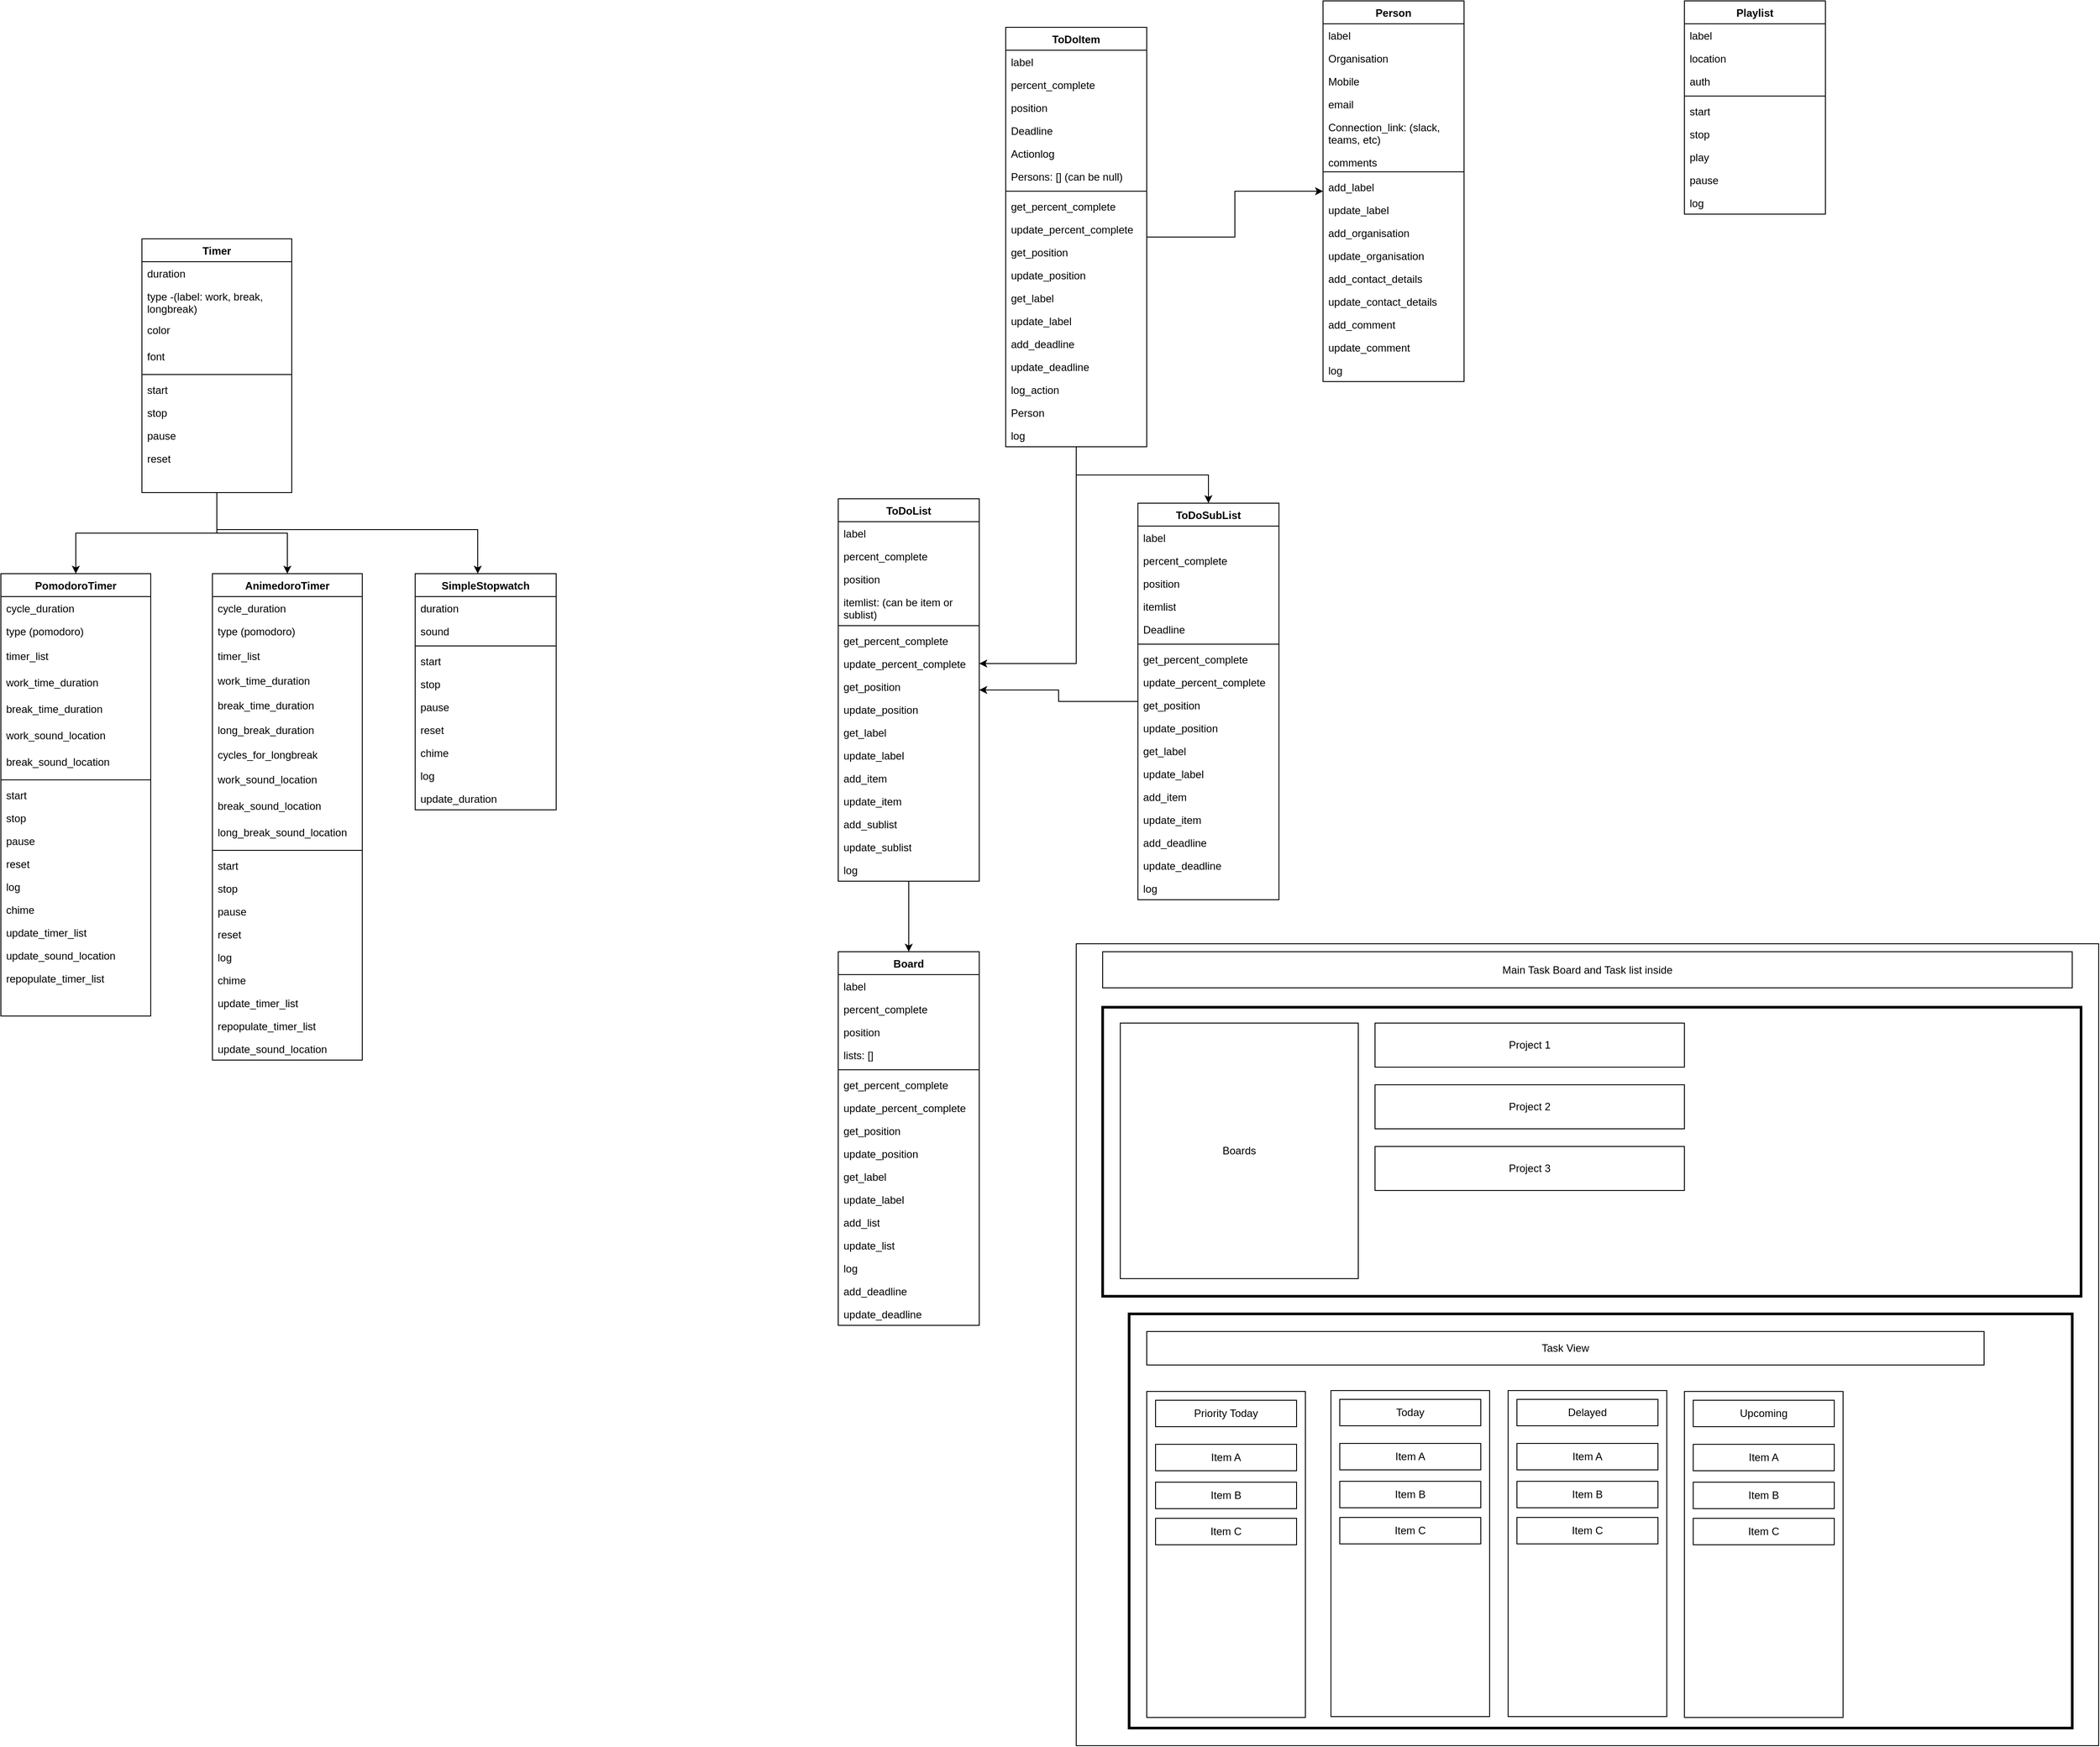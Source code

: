 <mxfile version="22.0.0" type="device">
  <diagram id="C5RBs43oDa-KdzZeNtuy" name="Page-1">
    <mxGraphModel dx="2852" dy="2755" grid="1" gridSize="10" guides="1" tooltips="1" connect="1" arrows="1" fold="1" page="1" pageScale="1" pageWidth="827" pageHeight="1169" math="0" shadow="0">
      <root>
        <mxCell id="WIyWlLk6GJQsqaUBKTNV-0" />
        <mxCell id="WIyWlLk6GJQsqaUBKTNV-1" parent="WIyWlLk6GJQsqaUBKTNV-0" />
        <mxCell id="VESfIH40gqErFvXO5BOo-197" value="" style="rounded=0;whiteSpace=wrap;html=1;" vertex="1" parent="WIyWlLk6GJQsqaUBKTNV-1">
          <mxGeometry x="1280" y="990" width="1160" height="910" as="geometry" />
        </mxCell>
        <mxCell id="VESfIH40gqErFvXO5BOo-199" value="" style="rounded=0;whiteSpace=wrap;html=1;strokeWidth=3;" vertex="1" parent="WIyWlLk6GJQsqaUBKTNV-1">
          <mxGeometry x="1340" y="1410" width="1070" height="470" as="geometry" />
        </mxCell>
        <mxCell id="VESfIH40gqErFvXO5BOo-42" value="" style="edgeStyle=orthogonalEdgeStyle;rounded=0;orthogonalLoop=1;jettySize=auto;html=1;" edge="1" parent="WIyWlLk6GJQsqaUBKTNV-1" source="zkfFHV4jXpPFQw0GAbJ--0" target="VESfIH40gqErFvXO5BOo-32">
          <mxGeometry relative="1" as="geometry" />
        </mxCell>
        <mxCell id="VESfIH40gqErFvXO5BOo-61" style="edgeStyle=orthogonalEdgeStyle;rounded=0;orthogonalLoop=1;jettySize=auto;html=1;" edge="1" parent="WIyWlLk6GJQsqaUBKTNV-1" source="zkfFHV4jXpPFQw0GAbJ--0" target="VESfIH40gqErFvXO5BOo-62">
          <mxGeometry relative="1" as="geometry">
            <mxPoint x="600" y="570" as="targetPoint" />
            <Array as="points">
              <mxPoint x="305" y="520" />
              <mxPoint x="601" y="520" />
            </Array>
          </mxGeometry>
        </mxCell>
        <mxCell id="zkfFHV4jXpPFQw0GAbJ--0" value="Timer" style="swimlane;fontStyle=1;align=center;verticalAlign=top;childLayout=stackLayout;horizontal=1;startSize=26;horizontalStack=0;resizeParent=1;resizeLast=0;collapsible=1;marginBottom=0;rounded=0;shadow=0;strokeWidth=1;" parent="WIyWlLk6GJQsqaUBKTNV-1" vertex="1">
          <mxGeometry x="220" y="190" width="170" height="288" as="geometry">
            <mxRectangle x="220" y="190" width="160" height="26" as="alternateBounds" />
          </mxGeometry>
        </mxCell>
        <mxCell id="zkfFHV4jXpPFQw0GAbJ--1" value="duration" style="text;align=left;verticalAlign=top;spacingLeft=4;spacingRight=4;overflow=hidden;rotatable=0;points=[[0,0.5],[1,0.5]];portConstraint=eastwest;" parent="zkfFHV4jXpPFQw0GAbJ--0" vertex="1">
          <mxGeometry y="26" width="170" height="26" as="geometry" />
        </mxCell>
        <mxCell id="zkfFHV4jXpPFQw0GAbJ--2" value="type -(label: work, break, &#xa;longbreak)" style="text;align=left;verticalAlign=top;spacingLeft=4;spacingRight=4;overflow=hidden;rotatable=0;points=[[0,0.5],[1,0.5]];portConstraint=eastwest;rounded=0;shadow=0;html=0;" parent="zkfFHV4jXpPFQw0GAbJ--0" vertex="1">
          <mxGeometry y="52" width="170" height="38" as="geometry" />
        </mxCell>
        <mxCell id="VESfIH40gqErFvXO5BOo-3" value="color" style="text;align=left;verticalAlign=top;spacingLeft=4;spacingRight=4;overflow=hidden;rotatable=0;points=[[0,0.5],[1,0.5]];portConstraint=eastwest;rounded=0;shadow=0;html=0;" vertex="1" parent="zkfFHV4jXpPFQw0GAbJ--0">
          <mxGeometry y="90" width="170" height="30" as="geometry" />
        </mxCell>
        <mxCell id="VESfIH40gqErFvXO5BOo-5" value="font" style="text;align=left;verticalAlign=top;spacingLeft=4;spacingRight=4;overflow=hidden;rotatable=0;points=[[0,0.5],[1,0.5]];portConstraint=eastwest;rounded=0;shadow=0;html=0;" vertex="1" parent="zkfFHV4jXpPFQw0GAbJ--0">
          <mxGeometry y="120" width="170" height="30" as="geometry" />
        </mxCell>
        <mxCell id="zkfFHV4jXpPFQw0GAbJ--4" value="" style="line;html=1;strokeWidth=1;align=left;verticalAlign=middle;spacingTop=-1;spacingLeft=3;spacingRight=3;rotatable=0;labelPosition=right;points=[];portConstraint=eastwest;" parent="zkfFHV4jXpPFQw0GAbJ--0" vertex="1">
          <mxGeometry y="150" width="170" height="8" as="geometry" />
        </mxCell>
        <mxCell id="zkfFHV4jXpPFQw0GAbJ--5" value="start" style="text;align=left;verticalAlign=top;spacingLeft=4;spacingRight=4;overflow=hidden;rotatable=0;points=[[0,0.5],[1,0.5]];portConstraint=eastwest;" parent="zkfFHV4jXpPFQw0GAbJ--0" vertex="1">
          <mxGeometry y="158" width="170" height="26" as="geometry" />
        </mxCell>
        <mxCell id="VESfIH40gqErFvXO5BOo-6" value="stop" style="text;align=left;verticalAlign=top;spacingLeft=4;spacingRight=4;overflow=hidden;rotatable=0;points=[[0,0.5],[1,0.5]];portConstraint=eastwest;" vertex="1" parent="zkfFHV4jXpPFQw0GAbJ--0">
          <mxGeometry y="184" width="170" height="26" as="geometry" />
        </mxCell>
        <mxCell id="VESfIH40gqErFvXO5BOo-7" value="pause" style="text;align=left;verticalAlign=top;spacingLeft=4;spacingRight=4;overflow=hidden;rotatable=0;points=[[0,0.5],[1,0.5]];portConstraint=eastwest;" vertex="1" parent="zkfFHV4jXpPFQw0GAbJ--0">
          <mxGeometry y="210" width="170" height="26" as="geometry" />
        </mxCell>
        <mxCell id="VESfIH40gqErFvXO5BOo-9" value="reset" style="text;align=left;verticalAlign=top;spacingLeft=4;spacingRight=4;overflow=hidden;rotatable=0;points=[[0,0.5],[1,0.5]];portConstraint=eastwest;" vertex="1" parent="zkfFHV4jXpPFQw0GAbJ--0">
          <mxGeometry y="236" width="170" height="26" as="geometry" />
        </mxCell>
        <mxCell id="VESfIH40gqErFvXO5BOo-58" value="" style="edgeStyle=orthogonalEdgeStyle;rounded=0;orthogonalLoop=1;jettySize=auto;html=1;exitX=0.5;exitY=1;exitDx=0;exitDy=0;" edge="1" parent="WIyWlLk6GJQsqaUBKTNV-1" source="zkfFHV4jXpPFQw0GAbJ--0" target="VESfIH40gqErFvXO5BOo-46">
          <mxGeometry relative="1" as="geometry" />
        </mxCell>
        <mxCell id="VESfIH40gqErFvXO5BOo-32" value="PomodoroTimer" style="swimlane;fontStyle=1;align=center;verticalAlign=top;childLayout=stackLayout;horizontal=1;startSize=26;horizontalStack=0;resizeParent=1;resizeLast=0;collapsible=1;marginBottom=0;rounded=0;shadow=0;strokeWidth=1;" vertex="1" parent="WIyWlLk6GJQsqaUBKTNV-1">
          <mxGeometry x="60" y="570" width="170" height="502" as="geometry">
            <mxRectangle x="220" y="190" width="160" height="26" as="alternateBounds" />
          </mxGeometry>
        </mxCell>
        <mxCell id="VESfIH40gqErFvXO5BOo-33" value="cycle_duration" style="text;align=left;verticalAlign=top;spacingLeft=4;spacingRight=4;overflow=hidden;rotatable=0;points=[[0,0.5],[1,0.5]];portConstraint=eastwest;" vertex="1" parent="VESfIH40gqErFvXO5BOo-32">
          <mxGeometry y="26" width="170" height="26" as="geometry" />
        </mxCell>
        <mxCell id="VESfIH40gqErFvXO5BOo-34" value="type (pomodoro)" style="text;align=left;verticalAlign=top;spacingLeft=4;spacingRight=4;overflow=hidden;rotatable=0;points=[[0,0.5],[1,0.5]];portConstraint=eastwest;rounded=0;shadow=0;html=0;" vertex="1" parent="VESfIH40gqErFvXO5BOo-32">
          <mxGeometry y="52" width="170" height="28" as="geometry" />
        </mxCell>
        <mxCell id="VESfIH40gqErFvXO5BOo-89" value="timer_list" style="text;align=left;verticalAlign=top;spacingLeft=4;spacingRight=4;overflow=hidden;rotatable=0;points=[[0,0.5],[1,0.5]];portConstraint=eastwest;rounded=0;shadow=0;html=0;" vertex="1" parent="VESfIH40gqErFvXO5BOo-32">
          <mxGeometry y="80" width="170" height="30" as="geometry" />
        </mxCell>
        <mxCell id="VESfIH40gqErFvXO5BOo-94" value="work_time_duration" style="text;align=left;verticalAlign=top;spacingLeft=4;spacingRight=4;overflow=hidden;rotatable=0;points=[[0,0.5],[1,0.5]];portConstraint=eastwest;rounded=0;shadow=0;html=0;" vertex="1" parent="VESfIH40gqErFvXO5BOo-32">
          <mxGeometry y="110" width="170" height="30" as="geometry" />
        </mxCell>
        <mxCell id="VESfIH40gqErFvXO5BOo-93" value="break_time_duration" style="text;align=left;verticalAlign=top;spacingLeft=4;spacingRight=4;overflow=hidden;rotatable=0;points=[[0,0.5],[1,0.5]];portConstraint=eastwest;rounded=0;shadow=0;html=0;" vertex="1" parent="VESfIH40gqErFvXO5BOo-32">
          <mxGeometry y="140" width="170" height="30" as="geometry" />
        </mxCell>
        <mxCell id="VESfIH40gqErFvXO5BOo-35" value="work_sound_location" style="text;align=left;verticalAlign=top;spacingLeft=4;spacingRight=4;overflow=hidden;rotatable=0;points=[[0,0.5],[1,0.5]];portConstraint=eastwest;rounded=0;shadow=0;html=0;" vertex="1" parent="VESfIH40gqErFvXO5BOo-32">
          <mxGeometry y="170" width="170" height="30" as="geometry" />
        </mxCell>
        <mxCell id="VESfIH40gqErFvXO5BOo-36" value="break_sound_location" style="text;align=left;verticalAlign=top;spacingLeft=4;spacingRight=4;overflow=hidden;rotatable=0;points=[[0,0.5],[1,0.5]];portConstraint=eastwest;rounded=0;shadow=0;html=0;" vertex="1" parent="VESfIH40gqErFvXO5BOo-32">
          <mxGeometry y="200" width="170" height="30" as="geometry" />
        </mxCell>
        <mxCell id="VESfIH40gqErFvXO5BOo-37" value="" style="line;html=1;strokeWidth=1;align=left;verticalAlign=middle;spacingTop=-1;spacingLeft=3;spacingRight=3;rotatable=0;labelPosition=right;points=[];portConstraint=eastwest;" vertex="1" parent="VESfIH40gqErFvXO5BOo-32">
          <mxGeometry y="230" width="170" height="8" as="geometry" />
        </mxCell>
        <mxCell id="VESfIH40gqErFvXO5BOo-38" value="start" style="text;align=left;verticalAlign=top;spacingLeft=4;spacingRight=4;overflow=hidden;rotatable=0;points=[[0,0.5],[1,0.5]];portConstraint=eastwest;" vertex="1" parent="VESfIH40gqErFvXO5BOo-32">
          <mxGeometry y="238" width="170" height="26" as="geometry" />
        </mxCell>
        <mxCell id="VESfIH40gqErFvXO5BOo-39" value="stop" style="text;align=left;verticalAlign=top;spacingLeft=4;spacingRight=4;overflow=hidden;rotatable=0;points=[[0,0.5],[1,0.5]];portConstraint=eastwest;" vertex="1" parent="VESfIH40gqErFvXO5BOo-32">
          <mxGeometry y="264" width="170" height="26" as="geometry" />
        </mxCell>
        <mxCell id="VESfIH40gqErFvXO5BOo-40" value="pause" style="text;align=left;verticalAlign=top;spacingLeft=4;spacingRight=4;overflow=hidden;rotatable=0;points=[[0,0.5],[1,0.5]];portConstraint=eastwest;" vertex="1" parent="VESfIH40gqErFvXO5BOo-32">
          <mxGeometry y="290" width="170" height="26" as="geometry" />
        </mxCell>
        <mxCell id="VESfIH40gqErFvXO5BOo-41" value="reset" style="text;align=left;verticalAlign=top;spacingLeft=4;spacingRight=4;overflow=hidden;rotatable=0;points=[[0,0.5],[1,0.5]];portConstraint=eastwest;" vertex="1" parent="VESfIH40gqErFvXO5BOo-32">
          <mxGeometry y="316" width="170" height="26" as="geometry" />
        </mxCell>
        <mxCell id="VESfIH40gqErFvXO5BOo-43" value="log" style="text;align=left;verticalAlign=top;spacingLeft=4;spacingRight=4;overflow=hidden;rotatable=0;points=[[0,0.5],[1,0.5]];portConstraint=eastwest;" vertex="1" parent="VESfIH40gqErFvXO5BOo-32">
          <mxGeometry y="342" width="170" height="26" as="geometry" />
        </mxCell>
        <mxCell id="VESfIH40gqErFvXO5BOo-84" value="chime" style="text;align=left;verticalAlign=top;spacingLeft=4;spacingRight=4;overflow=hidden;rotatable=0;points=[[0,0.5],[1,0.5]];portConstraint=eastwest;" vertex="1" parent="VESfIH40gqErFvXO5BOo-32">
          <mxGeometry y="368" width="170" height="26" as="geometry" />
        </mxCell>
        <mxCell id="VESfIH40gqErFvXO5BOo-86" value="update_timer_list" style="text;align=left;verticalAlign=top;spacingLeft=4;spacingRight=4;overflow=hidden;rotatable=0;points=[[0,0.5],[1,0.5]];portConstraint=eastwest;" vertex="1" parent="VESfIH40gqErFvXO5BOo-32">
          <mxGeometry y="394" width="170" height="26" as="geometry" />
        </mxCell>
        <mxCell id="VESfIH40gqErFvXO5BOo-87" value="update_sound_location" style="text;align=left;verticalAlign=top;spacingLeft=4;spacingRight=4;overflow=hidden;rotatable=0;points=[[0,0.5],[1,0.5]];portConstraint=eastwest;" vertex="1" parent="VESfIH40gqErFvXO5BOo-32">
          <mxGeometry y="420" width="170" height="26" as="geometry" />
        </mxCell>
        <mxCell id="VESfIH40gqErFvXO5BOo-88" value="repopulate_timer_list" style="text;align=left;verticalAlign=top;spacingLeft=4;spacingRight=4;overflow=hidden;rotatable=0;points=[[0,0.5],[1,0.5]];portConstraint=eastwest;" vertex="1" parent="VESfIH40gqErFvXO5BOo-32">
          <mxGeometry y="446" width="170" height="26" as="geometry" />
        </mxCell>
        <mxCell id="VESfIH40gqErFvXO5BOo-46" value="AnimedoroTimer" style="swimlane;fontStyle=1;align=center;verticalAlign=top;childLayout=stackLayout;horizontal=1;startSize=26;horizontalStack=0;resizeParent=1;resizeLast=0;collapsible=1;marginBottom=0;rounded=0;shadow=0;strokeWidth=1;" vertex="1" parent="WIyWlLk6GJQsqaUBKTNV-1">
          <mxGeometry x="300" y="570" width="170" height="552" as="geometry">
            <mxRectangle x="220" y="190" width="160" height="26" as="alternateBounds" />
          </mxGeometry>
        </mxCell>
        <mxCell id="VESfIH40gqErFvXO5BOo-47" value="cycle_duration" style="text;align=left;verticalAlign=top;spacingLeft=4;spacingRight=4;overflow=hidden;rotatable=0;points=[[0,0.5],[1,0.5]];portConstraint=eastwest;" vertex="1" parent="VESfIH40gqErFvXO5BOo-46">
          <mxGeometry y="26" width="170" height="26" as="geometry" />
        </mxCell>
        <mxCell id="VESfIH40gqErFvXO5BOo-48" value="type (pomodoro)" style="text;align=left;verticalAlign=top;spacingLeft=4;spacingRight=4;overflow=hidden;rotatable=0;points=[[0,0.5],[1,0.5]];portConstraint=eastwest;rounded=0;shadow=0;html=0;" vertex="1" parent="VESfIH40gqErFvXO5BOo-46">
          <mxGeometry y="52" width="170" height="28" as="geometry" />
        </mxCell>
        <mxCell id="VESfIH40gqErFvXO5BOo-90" value="timer_list" style="text;align=left;verticalAlign=top;spacingLeft=4;spacingRight=4;overflow=hidden;rotatable=0;points=[[0,0.5],[1,0.5]];portConstraint=eastwest;rounded=0;shadow=0;html=0;" vertex="1" parent="VESfIH40gqErFvXO5BOo-46">
          <mxGeometry y="80" width="170" height="28" as="geometry" />
        </mxCell>
        <mxCell id="VESfIH40gqErFvXO5BOo-96" value="work_time_duration" style="text;align=left;verticalAlign=top;spacingLeft=4;spacingRight=4;overflow=hidden;rotatable=0;points=[[0,0.5],[1,0.5]];portConstraint=eastwest;rounded=0;shadow=0;html=0;" vertex="1" parent="VESfIH40gqErFvXO5BOo-46">
          <mxGeometry y="108" width="170" height="28" as="geometry" />
        </mxCell>
        <mxCell id="VESfIH40gqErFvXO5BOo-97" value="break_time_duration" style="text;align=left;verticalAlign=top;spacingLeft=4;spacingRight=4;overflow=hidden;rotatable=0;points=[[0,0.5],[1,0.5]];portConstraint=eastwest;rounded=0;shadow=0;html=0;" vertex="1" parent="VESfIH40gqErFvXO5BOo-46">
          <mxGeometry y="136" width="170" height="28" as="geometry" />
        </mxCell>
        <mxCell id="VESfIH40gqErFvXO5BOo-98" value="long_break_duration" style="text;align=left;verticalAlign=top;spacingLeft=4;spacingRight=4;overflow=hidden;rotatable=0;points=[[0,0.5],[1,0.5]];portConstraint=eastwest;rounded=0;shadow=0;html=0;" vertex="1" parent="VESfIH40gqErFvXO5BOo-46">
          <mxGeometry y="164" width="170" height="28" as="geometry" />
        </mxCell>
        <mxCell id="VESfIH40gqErFvXO5BOo-99" value="cycles_for_longbreak" style="text;align=left;verticalAlign=top;spacingLeft=4;spacingRight=4;overflow=hidden;rotatable=0;points=[[0,0.5],[1,0.5]];portConstraint=eastwest;rounded=0;shadow=0;html=0;" vertex="1" parent="VESfIH40gqErFvXO5BOo-46">
          <mxGeometry y="192" width="170" height="28" as="geometry" />
        </mxCell>
        <mxCell id="VESfIH40gqErFvXO5BOo-49" value="work_sound_location" style="text;align=left;verticalAlign=top;spacingLeft=4;spacingRight=4;overflow=hidden;rotatable=0;points=[[0,0.5],[1,0.5]];portConstraint=eastwest;rounded=0;shadow=0;html=0;" vertex="1" parent="VESfIH40gqErFvXO5BOo-46">
          <mxGeometry y="220" width="170" height="30" as="geometry" />
        </mxCell>
        <mxCell id="VESfIH40gqErFvXO5BOo-50" value="break_sound_location" style="text;align=left;verticalAlign=top;spacingLeft=4;spacingRight=4;overflow=hidden;rotatable=0;points=[[0,0.5],[1,0.5]];portConstraint=eastwest;rounded=0;shadow=0;html=0;" vertex="1" parent="VESfIH40gqErFvXO5BOo-46">
          <mxGeometry y="250" width="170" height="30" as="geometry" />
        </mxCell>
        <mxCell id="VESfIH40gqErFvXO5BOo-59" value="long_break_sound_location" style="text;align=left;verticalAlign=top;spacingLeft=4;spacingRight=4;overflow=hidden;rotatable=0;points=[[0,0.5],[1,0.5]];portConstraint=eastwest;rounded=0;shadow=0;html=0;" vertex="1" parent="VESfIH40gqErFvXO5BOo-46">
          <mxGeometry y="280" width="170" height="30" as="geometry" />
        </mxCell>
        <mxCell id="VESfIH40gqErFvXO5BOo-51" value="" style="line;html=1;strokeWidth=1;align=left;verticalAlign=middle;spacingTop=-1;spacingLeft=3;spacingRight=3;rotatable=0;labelPosition=right;points=[];portConstraint=eastwest;" vertex="1" parent="VESfIH40gqErFvXO5BOo-46">
          <mxGeometry y="310" width="170" height="8" as="geometry" />
        </mxCell>
        <mxCell id="VESfIH40gqErFvXO5BOo-52" value="start" style="text;align=left;verticalAlign=top;spacingLeft=4;spacingRight=4;overflow=hidden;rotatable=0;points=[[0,0.5],[1,0.5]];portConstraint=eastwest;" vertex="1" parent="VESfIH40gqErFvXO5BOo-46">
          <mxGeometry y="318" width="170" height="26" as="geometry" />
        </mxCell>
        <mxCell id="VESfIH40gqErFvXO5BOo-53" value="stop" style="text;align=left;verticalAlign=top;spacingLeft=4;spacingRight=4;overflow=hidden;rotatable=0;points=[[0,0.5],[1,0.5]];portConstraint=eastwest;" vertex="1" parent="VESfIH40gqErFvXO5BOo-46">
          <mxGeometry y="344" width="170" height="26" as="geometry" />
        </mxCell>
        <mxCell id="VESfIH40gqErFvXO5BOo-54" value="pause" style="text;align=left;verticalAlign=top;spacingLeft=4;spacingRight=4;overflow=hidden;rotatable=0;points=[[0,0.5],[1,0.5]];portConstraint=eastwest;" vertex="1" parent="VESfIH40gqErFvXO5BOo-46">
          <mxGeometry y="370" width="170" height="26" as="geometry" />
        </mxCell>
        <mxCell id="VESfIH40gqErFvXO5BOo-55" value="reset" style="text;align=left;verticalAlign=top;spacingLeft=4;spacingRight=4;overflow=hidden;rotatable=0;points=[[0,0.5],[1,0.5]];portConstraint=eastwest;" vertex="1" parent="VESfIH40gqErFvXO5BOo-46">
          <mxGeometry y="396" width="170" height="26" as="geometry" />
        </mxCell>
        <mxCell id="VESfIH40gqErFvXO5BOo-56" value="log" style="text;align=left;verticalAlign=top;spacingLeft=4;spacingRight=4;overflow=hidden;rotatable=0;points=[[0,0.5],[1,0.5]];portConstraint=eastwest;" vertex="1" parent="VESfIH40gqErFvXO5BOo-46">
          <mxGeometry y="422" width="170" height="26" as="geometry" />
        </mxCell>
        <mxCell id="VESfIH40gqErFvXO5BOo-57" value="chime" style="text;align=left;verticalAlign=top;spacingLeft=4;spacingRight=4;overflow=hidden;rotatable=0;points=[[0,0.5],[1,0.5]];portConstraint=eastwest;" vertex="1" parent="VESfIH40gqErFvXO5BOo-46">
          <mxGeometry y="448" width="170" height="26" as="geometry" />
        </mxCell>
        <mxCell id="VESfIH40gqErFvXO5BOo-100" value="update_timer_list" style="text;align=left;verticalAlign=top;spacingLeft=4;spacingRight=4;overflow=hidden;rotatable=0;points=[[0,0.5],[1,0.5]];portConstraint=eastwest;" vertex="1" parent="VESfIH40gqErFvXO5BOo-46">
          <mxGeometry y="474" width="170" height="26" as="geometry" />
        </mxCell>
        <mxCell id="VESfIH40gqErFvXO5BOo-101" value="repopulate_timer_list" style="text;align=left;verticalAlign=top;spacingLeft=4;spacingRight=4;overflow=hidden;rotatable=0;points=[[0,0.5],[1,0.5]];portConstraint=eastwest;" vertex="1" parent="VESfIH40gqErFvXO5BOo-46">
          <mxGeometry y="500" width="170" height="26" as="geometry" />
        </mxCell>
        <mxCell id="VESfIH40gqErFvXO5BOo-102" value="update_sound_location" style="text;align=left;verticalAlign=top;spacingLeft=4;spacingRight=4;overflow=hidden;rotatable=0;points=[[0,0.5],[1,0.5]];portConstraint=eastwest;" vertex="1" parent="VESfIH40gqErFvXO5BOo-46">
          <mxGeometry y="526" width="170" height="26" as="geometry" />
        </mxCell>
        <mxCell id="VESfIH40gqErFvXO5BOo-62" value="SimpleStopwatch" style="swimlane;fontStyle=1;align=center;verticalAlign=top;childLayout=stackLayout;horizontal=1;startSize=26;horizontalStack=0;resizeParent=1;resizeParentMax=0;resizeLast=0;collapsible=1;marginBottom=0;whiteSpace=wrap;html=1;" vertex="1" parent="WIyWlLk6GJQsqaUBKTNV-1">
          <mxGeometry x="530" y="570" width="160" height="268" as="geometry" />
        </mxCell>
        <mxCell id="VESfIH40gqErFvXO5BOo-63" value="duration" style="text;strokeColor=none;fillColor=none;align=left;verticalAlign=top;spacingLeft=4;spacingRight=4;overflow=hidden;rotatable=0;points=[[0,0.5],[1,0.5]];portConstraint=eastwest;whiteSpace=wrap;html=1;" vertex="1" parent="VESfIH40gqErFvXO5BOo-62">
          <mxGeometry y="26" width="160" height="26" as="geometry" />
        </mxCell>
        <mxCell id="VESfIH40gqErFvXO5BOo-66" value="sound" style="text;strokeColor=none;fillColor=none;align=left;verticalAlign=top;spacingLeft=4;spacingRight=4;overflow=hidden;rotatable=0;points=[[0,0.5],[1,0.5]];portConstraint=eastwest;whiteSpace=wrap;html=1;" vertex="1" parent="VESfIH40gqErFvXO5BOo-62">
          <mxGeometry y="52" width="160" height="26" as="geometry" />
        </mxCell>
        <mxCell id="VESfIH40gqErFvXO5BOo-64" value="" style="line;strokeWidth=1;fillColor=none;align=left;verticalAlign=middle;spacingTop=-1;spacingLeft=3;spacingRight=3;rotatable=0;labelPosition=right;points=[];portConstraint=eastwest;strokeColor=inherit;" vertex="1" parent="VESfIH40gqErFvXO5BOo-62">
          <mxGeometry y="78" width="160" height="8" as="geometry" />
        </mxCell>
        <mxCell id="VESfIH40gqErFvXO5BOo-65" value="start" style="text;strokeColor=none;fillColor=none;align=left;verticalAlign=top;spacingLeft=4;spacingRight=4;overflow=hidden;rotatable=0;points=[[0,0.5],[1,0.5]];portConstraint=eastwest;whiteSpace=wrap;html=1;" vertex="1" parent="VESfIH40gqErFvXO5BOo-62">
          <mxGeometry y="86" width="160" height="26" as="geometry" />
        </mxCell>
        <mxCell id="VESfIH40gqErFvXO5BOo-67" value="stop" style="text;strokeColor=none;fillColor=none;align=left;verticalAlign=top;spacingLeft=4;spacingRight=4;overflow=hidden;rotatable=0;points=[[0,0.5],[1,0.5]];portConstraint=eastwest;whiteSpace=wrap;html=1;" vertex="1" parent="VESfIH40gqErFvXO5BOo-62">
          <mxGeometry y="112" width="160" height="26" as="geometry" />
        </mxCell>
        <mxCell id="VESfIH40gqErFvXO5BOo-68" value="pause" style="text;strokeColor=none;fillColor=none;align=left;verticalAlign=top;spacingLeft=4;spacingRight=4;overflow=hidden;rotatable=0;points=[[0,0.5],[1,0.5]];portConstraint=eastwest;whiteSpace=wrap;html=1;" vertex="1" parent="VESfIH40gqErFvXO5BOo-62">
          <mxGeometry y="138" width="160" height="26" as="geometry" />
        </mxCell>
        <mxCell id="VESfIH40gqErFvXO5BOo-69" value="reset" style="text;strokeColor=none;fillColor=none;align=left;verticalAlign=top;spacingLeft=4;spacingRight=4;overflow=hidden;rotatable=0;points=[[0,0.5],[1,0.5]];portConstraint=eastwest;whiteSpace=wrap;html=1;" vertex="1" parent="VESfIH40gqErFvXO5BOo-62">
          <mxGeometry y="164" width="160" height="26" as="geometry" />
        </mxCell>
        <mxCell id="VESfIH40gqErFvXO5BOo-70" value="chime" style="text;strokeColor=none;fillColor=none;align=left;verticalAlign=top;spacingLeft=4;spacingRight=4;overflow=hidden;rotatable=0;points=[[0,0.5],[1,0.5]];portConstraint=eastwest;whiteSpace=wrap;html=1;" vertex="1" parent="VESfIH40gqErFvXO5BOo-62">
          <mxGeometry y="190" width="160" height="26" as="geometry" />
        </mxCell>
        <mxCell id="VESfIH40gqErFvXO5BOo-71" value="log" style="text;strokeColor=none;fillColor=none;align=left;verticalAlign=top;spacingLeft=4;spacingRight=4;overflow=hidden;rotatable=0;points=[[0,0.5],[1,0.5]];portConstraint=eastwest;whiteSpace=wrap;html=1;" vertex="1" parent="VESfIH40gqErFvXO5BOo-62">
          <mxGeometry y="216" width="160" height="26" as="geometry" />
        </mxCell>
        <mxCell id="VESfIH40gqErFvXO5BOo-103" value="update_duration" style="text;strokeColor=none;fillColor=none;align=left;verticalAlign=top;spacingLeft=4;spacingRight=4;overflow=hidden;rotatable=0;points=[[0,0.5],[1,0.5]];portConstraint=eastwest;whiteSpace=wrap;html=1;" vertex="1" parent="VESfIH40gqErFvXO5BOo-62">
          <mxGeometry y="242" width="160" height="26" as="geometry" />
        </mxCell>
        <mxCell id="VESfIH40gqErFvXO5BOo-115" value="" style="edgeStyle=orthogonalEdgeStyle;rounded=0;orthogonalLoop=1;jettySize=auto;html=1;" edge="1" parent="WIyWlLk6GJQsqaUBKTNV-1" source="VESfIH40gqErFvXO5BOo-72" target="VESfIH40gqErFvXO5BOo-104">
          <mxGeometry relative="1" as="geometry" />
        </mxCell>
        <mxCell id="VESfIH40gqErFvXO5BOo-134" style="edgeStyle=orthogonalEdgeStyle;rounded=0;orthogonalLoop=1;jettySize=auto;html=1;entryX=1;entryY=0.5;entryDx=0;entryDy=0;" edge="1" parent="WIyWlLk6GJQsqaUBKTNV-1" source="VESfIH40gqErFvXO5BOo-72" target="VESfIH40gqErFvXO5BOo-126">
          <mxGeometry relative="1" as="geometry" />
        </mxCell>
        <mxCell id="VESfIH40gqErFvXO5BOo-224" value="" style="edgeStyle=orthogonalEdgeStyle;rounded=0;orthogonalLoop=1;jettySize=auto;html=1;" edge="1" parent="WIyWlLk6GJQsqaUBKTNV-1" source="VESfIH40gqErFvXO5BOo-72" target="VESfIH40gqErFvXO5BOo-207">
          <mxGeometry relative="1" as="geometry" />
        </mxCell>
        <mxCell id="VESfIH40gqErFvXO5BOo-72" value="ToDoItem" style="swimlane;fontStyle=1;align=center;verticalAlign=top;childLayout=stackLayout;horizontal=1;startSize=26;horizontalStack=0;resizeParent=1;resizeParentMax=0;resizeLast=0;collapsible=1;marginBottom=0;whiteSpace=wrap;html=1;" vertex="1" parent="WIyWlLk6GJQsqaUBKTNV-1">
          <mxGeometry x="1200" y="-50" width="160" height="476" as="geometry" />
        </mxCell>
        <mxCell id="VESfIH40gqErFvXO5BOo-73" value="label" style="text;strokeColor=none;fillColor=none;align=left;verticalAlign=top;spacingLeft=4;spacingRight=4;overflow=hidden;rotatable=0;points=[[0,0.5],[1,0.5]];portConstraint=eastwest;whiteSpace=wrap;html=1;" vertex="1" parent="VESfIH40gqErFvXO5BOo-72">
          <mxGeometry y="26" width="160" height="26" as="geometry" />
        </mxCell>
        <mxCell id="VESfIH40gqErFvXO5BOo-76" value="percent_complete" style="text;strokeColor=none;fillColor=none;align=left;verticalAlign=top;spacingLeft=4;spacingRight=4;overflow=hidden;rotatable=0;points=[[0,0.5],[1,0.5]];portConstraint=eastwest;whiteSpace=wrap;html=1;" vertex="1" parent="VESfIH40gqErFvXO5BOo-72">
          <mxGeometry y="52" width="160" height="26" as="geometry" />
        </mxCell>
        <mxCell id="VESfIH40gqErFvXO5BOo-77" value="position" style="text;strokeColor=none;fillColor=none;align=left;verticalAlign=top;spacingLeft=4;spacingRight=4;overflow=hidden;rotatable=0;points=[[0,0.5],[1,0.5]];portConstraint=eastwest;whiteSpace=wrap;html=1;" vertex="1" parent="VESfIH40gqErFvXO5BOo-72">
          <mxGeometry y="78" width="160" height="26" as="geometry" />
        </mxCell>
        <mxCell id="VESfIH40gqErFvXO5BOo-227" value="Deadline" style="text;strokeColor=none;fillColor=none;align=left;verticalAlign=top;spacingLeft=4;spacingRight=4;overflow=hidden;rotatable=0;points=[[0,0.5],[1,0.5]];portConstraint=eastwest;whiteSpace=wrap;html=1;" vertex="1" parent="VESfIH40gqErFvXO5BOo-72">
          <mxGeometry y="104" width="160" height="26" as="geometry" />
        </mxCell>
        <mxCell id="VESfIH40gqErFvXO5BOo-229" value="Actionlog" style="text;strokeColor=none;fillColor=none;align=left;verticalAlign=top;spacingLeft=4;spacingRight=4;overflow=hidden;rotatable=0;points=[[0,0.5],[1,0.5]];portConstraint=eastwest;whiteSpace=wrap;html=1;" vertex="1" parent="VESfIH40gqErFvXO5BOo-72">
          <mxGeometry y="130" width="160" height="26" as="geometry" />
        </mxCell>
        <mxCell id="VESfIH40gqErFvXO5BOo-172" value="Persons: [] (can be null)" style="text;strokeColor=none;fillColor=none;align=left;verticalAlign=top;spacingLeft=4;spacingRight=4;overflow=hidden;rotatable=0;points=[[0,0.5],[1,0.5]];portConstraint=eastwest;whiteSpace=wrap;html=1;" vertex="1" parent="VESfIH40gqErFvXO5BOo-72">
          <mxGeometry y="156" width="160" height="26" as="geometry" />
        </mxCell>
        <mxCell id="VESfIH40gqErFvXO5BOo-74" value="" style="line;strokeWidth=1;fillColor=none;align=left;verticalAlign=middle;spacingTop=-1;spacingLeft=3;spacingRight=3;rotatable=0;labelPosition=right;points=[];portConstraint=eastwest;strokeColor=inherit;" vertex="1" parent="VESfIH40gqErFvXO5BOo-72">
          <mxGeometry y="182" width="160" height="8" as="geometry" />
        </mxCell>
        <mxCell id="VESfIH40gqErFvXO5BOo-75" value="get_percent_complete" style="text;strokeColor=none;fillColor=none;align=left;verticalAlign=top;spacingLeft=4;spacingRight=4;overflow=hidden;rotatable=0;points=[[0,0.5],[1,0.5]];portConstraint=eastwest;whiteSpace=wrap;html=1;" vertex="1" parent="VESfIH40gqErFvXO5BOo-72">
          <mxGeometry y="190" width="160" height="26" as="geometry" />
        </mxCell>
        <mxCell id="VESfIH40gqErFvXO5BOo-78" value="update_percent_complete" style="text;strokeColor=none;fillColor=none;align=left;verticalAlign=top;spacingLeft=4;spacingRight=4;overflow=hidden;rotatable=0;points=[[0,0.5],[1,0.5]];portConstraint=eastwest;whiteSpace=wrap;html=1;" vertex="1" parent="VESfIH40gqErFvXO5BOo-72">
          <mxGeometry y="216" width="160" height="26" as="geometry" />
        </mxCell>
        <mxCell id="VESfIH40gqErFvXO5BOo-79" value="get_position" style="text;strokeColor=none;fillColor=none;align=left;verticalAlign=top;spacingLeft=4;spacingRight=4;overflow=hidden;rotatable=0;points=[[0,0.5],[1,0.5]];portConstraint=eastwest;whiteSpace=wrap;html=1;" vertex="1" parent="VESfIH40gqErFvXO5BOo-72">
          <mxGeometry y="242" width="160" height="26" as="geometry" />
        </mxCell>
        <mxCell id="VESfIH40gqErFvXO5BOo-80" value="update_position" style="text;strokeColor=none;fillColor=none;align=left;verticalAlign=top;spacingLeft=4;spacingRight=4;overflow=hidden;rotatable=0;points=[[0,0.5],[1,0.5]];portConstraint=eastwest;whiteSpace=wrap;html=1;" vertex="1" parent="VESfIH40gqErFvXO5BOo-72">
          <mxGeometry y="268" width="160" height="26" as="geometry" />
        </mxCell>
        <mxCell id="VESfIH40gqErFvXO5BOo-81" value="get_label" style="text;strokeColor=none;fillColor=none;align=left;verticalAlign=top;spacingLeft=4;spacingRight=4;overflow=hidden;rotatable=0;points=[[0,0.5],[1,0.5]];portConstraint=eastwest;whiteSpace=wrap;html=1;" vertex="1" parent="VESfIH40gqErFvXO5BOo-72">
          <mxGeometry y="294" width="160" height="26" as="geometry" />
        </mxCell>
        <mxCell id="VESfIH40gqErFvXO5BOo-82" value="update_label" style="text;strokeColor=none;fillColor=none;align=left;verticalAlign=top;spacingLeft=4;spacingRight=4;overflow=hidden;rotatable=0;points=[[0,0.5],[1,0.5]];portConstraint=eastwest;whiteSpace=wrap;html=1;" vertex="1" parent="VESfIH40gqErFvXO5BOo-72">
          <mxGeometry y="320" width="160" height="26" as="geometry" />
        </mxCell>
        <mxCell id="VESfIH40gqErFvXO5BOo-135" value="add_deadline" style="text;strokeColor=none;fillColor=none;align=left;verticalAlign=top;spacingLeft=4;spacingRight=4;overflow=hidden;rotatable=0;points=[[0,0.5],[1,0.5]];portConstraint=eastwest;whiteSpace=wrap;html=1;" vertex="1" parent="VESfIH40gqErFvXO5BOo-72">
          <mxGeometry y="346" width="160" height="26" as="geometry" />
        </mxCell>
        <mxCell id="VESfIH40gqErFvXO5BOo-193" value="update_deadline" style="text;strokeColor=none;fillColor=none;align=left;verticalAlign=top;spacingLeft=4;spacingRight=4;overflow=hidden;rotatable=0;points=[[0,0.5],[1,0.5]];portConstraint=eastwest;whiteSpace=wrap;html=1;" vertex="1" parent="VESfIH40gqErFvXO5BOo-72">
          <mxGeometry y="372" width="160" height="26" as="geometry" />
        </mxCell>
        <mxCell id="VESfIH40gqErFvXO5BOo-206" value="log_action" style="text;strokeColor=none;fillColor=none;align=left;verticalAlign=top;spacingLeft=4;spacingRight=4;overflow=hidden;rotatable=0;points=[[0,0.5],[1,0.5]];portConstraint=eastwest;whiteSpace=wrap;html=1;" vertex="1" parent="VESfIH40gqErFvXO5BOo-72">
          <mxGeometry y="398" width="160" height="26" as="geometry" />
        </mxCell>
        <mxCell id="VESfIH40gqErFvXO5BOo-205" value="Person" style="text;strokeColor=none;fillColor=none;align=left;verticalAlign=top;spacingLeft=4;spacingRight=4;overflow=hidden;rotatable=0;points=[[0,0.5],[1,0.5]];portConstraint=eastwest;whiteSpace=wrap;html=1;" vertex="1" parent="VESfIH40gqErFvXO5BOo-72">
          <mxGeometry y="424" width="160" height="26" as="geometry" />
        </mxCell>
        <mxCell id="VESfIH40gqErFvXO5BOo-194" value="log" style="text;strokeColor=none;fillColor=none;align=left;verticalAlign=top;spacingLeft=4;spacingRight=4;overflow=hidden;rotatable=0;points=[[0,0.5],[1,0.5]];portConstraint=eastwest;whiteSpace=wrap;html=1;" vertex="1" parent="VESfIH40gqErFvXO5BOo-72">
          <mxGeometry y="450" width="160" height="26" as="geometry" />
        </mxCell>
        <mxCell id="VESfIH40gqErFvXO5BOo-133" value="" style="edgeStyle=orthogonalEdgeStyle;rounded=0;orthogonalLoop=1;jettySize=auto;html=1;" edge="1" parent="WIyWlLk6GJQsqaUBKTNV-1" source="VESfIH40gqErFvXO5BOo-104" target="VESfIH40gqErFvXO5BOo-119">
          <mxGeometry relative="1" as="geometry" />
        </mxCell>
        <mxCell id="VESfIH40gqErFvXO5BOo-104" value="ToDoSubList" style="swimlane;fontStyle=1;align=center;verticalAlign=top;childLayout=stackLayout;horizontal=1;startSize=26;horizontalStack=0;resizeParent=1;resizeParentMax=0;resizeLast=0;collapsible=1;marginBottom=0;whiteSpace=wrap;html=1;" vertex="1" parent="WIyWlLk6GJQsqaUBKTNV-1">
          <mxGeometry x="1350" y="490" width="160" height="450" as="geometry" />
        </mxCell>
        <mxCell id="VESfIH40gqErFvXO5BOo-105" value="label" style="text;strokeColor=none;fillColor=none;align=left;verticalAlign=top;spacingLeft=4;spacingRight=4;overflow=hidden;rotatable=0;points=[[0,0.5],[1,0.5]];portConstraint=eastwest;whiteSpace=wrap;html=1;" vertex="1" parent="VESfIH40gqErFvXO5BOo-104">
          <mxGeometry y="26" width="160" height="26" as="geometry" />
        </mxCell>
        <mxCell id="VESfIH40gqErFvXO5BOo-106" value="percent_complete" style="text;strokeColor=none;fillColor=none;align=left;verticalAlign=top;spacingLeft=4;spacingRight=4;overflow=hidden;rotatable=0;points=[[0,0.5],[1,0.5]];portConstraint=eastwest;whiteSpace=wrap;html=1;" vertex="1" parent="VESfIH40gqErFvXO5BOo-104">
          <mxGeometry y="52" width="160" height="26" as="geometry" />
        </mxCell>
        <mxCell id="VESfIH40gqErFvXO5BOo-107" value="position" style="text;strokeColor=none;fillColor=none;align=left;verticalAlign=top;spacingLeft=4;spacingRight=4;overflow=hidden;rotatable=0;points=[[0,0.5],[1,0.5]];portConstraint=eastwest;whiteSpace=wrap;html=1;" vertex="1" parent="VESfIH40gqErFvXO5BOo-104">
          <mxGeometry y="78" width="160" height="26" as="geometry" />
        </mxCell>
        <mxCell id="VESfIH40gqErFvXO5BOo-116" value="itemlist" style="text;strokeColor=none;fillColor=none;align=left;verticalAlign=top;spacingLeft=4;spacingRight=4;overflow=hidden;rotatable=0;points=[[0,0.5],[1,0.5]];portConstraint=eastwest;whiteSpace=wrap;html=1;" vertex="1" parent="VESfIH40gqErFvXO5BOo-104">
          <mxGeometry y="104" width="160" height="26" as="geometry" />
        </mxCell>
        <mxCell id="VESfIH40gqErFvXO5BOo-173" value="Deadline" style="text;strokeColor=none;fillColor=none;align=left;verticalAlign=top;spacingLeft=4;spacingRight=4;overflow=hidden;rotatable=0;points=[[0,0.5],[1,0.5]];portConstraint=eastwest;whiteSpace=wrap;html=1;" vertex="1" parent="VESfIH40gqErFvXO5BOo-104">
          <mxGeometry y="130" width="160" height="26" as="geometry" />
        </mxCell>
        <mxCell id="VESfIH40gqErFvXO5BOo-108" value="" style="line;strokeWidth=1;fillColor=none;align=left;verticalAlign=middle;spacingTop=-1;spacingLeft=3;spacingRight=3;rotatable=0;labelPosition=right;points=[];portConstraint=eastwest;strokeColor=inherit;" vertex="1" parent="VESfIH40gqErFvXO5BOo-104">
          <mxGeometry y="156" width="160" height="8" as="geometry" />
        </mxCell>
        <mxCell id="VESfIH40gqErFvXO5BOo-109" value="get_percent_complete" style="text;strokeColor=none;fillColor=none;align=left;verticalAlign=top;spacingLeft=4;spacingRight=4;overflow=hidden;rotatable=0;points=[[0,0.5],[1,0.5]];portConstraint=eastwest;whiteSpace=wrap;html=1;" vertex="1" parent="VESfIH40gqErFvXO5BOo-104">
          <mxGeometry y="164" width="160" height="26" as="geometry" />
        </mxCell>
        <mxCell id="VESfIH40gqErFvXO5BOo-110" value="update_percent_complete" style="text;strokeColor=none;fillColor=none;align=left;verticalAlign=top;spacingLeft=4;spacingRight=4;overflow=hidden;rotatable=0;points=[[0,0.5],[1,0.5]];portConstraint=eastwest;whiteSpace=wrap;html=1;" vertex="1" parent="VESfIH40gqErFvXO5BOo-104">
          <mxGeometry y="190" width="160" height="26" as="geometry" />
        </mxCell>
        <mxCell id="VESfIH40gqErFvXO5BOo-111" value="get_position" style="text;strokeColor=none;fillColor=none;align=left;verticalAlign=top;spacingLeft=4;spacingRight=4;overflow=hidden;rotatable=0;points=[[0,0.5],[1,0.5]];portConstraint=eastwest;whiteSpace=wrap;html=1;" vertex="1" parent="VESfIH40gqErFvXO5BOo-104">
          <mxGeometry y="216" width="160" height="26" as="geometry" />
        </mxCell>
        <mxCell id="VESfIH40gqErFvXO5BOo-112" value="update_position" style="text;strokeColor=none;fillColor=none;align=left;verticalAlign=top;spacingLeft=4;spacingRight=4;overflow=hidden;rotatable=0;points=[[0,0.5],[1,0.5]];portConstraint=eastwest;whiteSpace=wrap;html=1;" vertex="1" parent="VESfIH40gqErFvXO5BOo-104">
          <mxGeometry y="242" width="160" height="26" as="geometry" />
        </mxCell>
        <mxCell id="VESfIH40gqErFvXO5BOo-113" value="get_label" style="text;strokeColor=none;fillColor=none;align=left;verticalAlign=top;spacingLeft=4;spacingRight=4;overflow=hidden;rotatable=0;points=[[0,0.5],[1,0.5]];portConstraint=eastwest;whiteSpace=wrap;html=1;" vertex="1" parent="VESfIH40gqErFvXO5BOo-104">
          <mxGeometry y="268" width="160" height="26" as="geometry" />
        </mxCell>
        <mxCell id="VESfIH40gqErFvXO5BOo-114" value="update_label" style="text;strokeColor=none;fillColor=none;align=left;verticalAlign=top;spacingLeft=4;spacingRight=4;overflow=hidden;rotatable=0;points=[[0,0.5],[1,0.5]];portConstraint=eastwest;whiteSpace=wrap;html=1;" vertex="1" parent="VESfIH40gqErFvXO5BOo-104">
          <mxGeometry y="294" width="160" height="26" as="geometry" />
        </mxCell>
        <mxCell id="VESfIH40gqErFvXO5BOo-117" value="add_item" style="text;strokeColor=none;fillColor=none;align=left;verticalAlign=top;spacingLeft=4;spacingRight=4;overflow=hidden;rotatable=0;points=[[0,0.5],[1,0.5]];portConstraint=eastwest;whiteSpace=wrap;html=1;" vertex="1" parent="VESfIH40gqErFvXO5BOo-104">
          <mxGeometry y="320" width="160" height="26" as="geometry" />
        </mxCell>
        <mxCell id="VESfIH40gqErFvXO5BOo-118" value="update_item" style="text;strokeColor=none;fillColor=none;align=left;verticalAlign=top;spacingLeft=4;spacingRight=4;overflow=hidden;rotatable=0;points=[[0,0.5],[1,0.5]];portConstraint=eastwest;whiteSpace=wrap;html=1;" vertex="1" parent="VESfIH40gqErFvXO5BOo-104">
          <mxGeometry y="346" width="160" height="26" as="geometry" />
        </mxCell>
        <mxCell id="VESfIH40gqErFvXO5BOo-195" value="add_deadline" style="text;strokeColor=none;fillColor=none;align=left;verticalAlign=top;spacingLeft=4;spacingRight=4;overflow=hidden;rotatable=0;points=[[0,0.5],[1,0.5]];portConstraint=eastwest;whiteSpace=wrap;html=1;" vertex="1" parent="VESfIH40gqErFvXO5BOo-104">
          <mxGeometry y="372" width="160" height="26" as="geometry" />
        </mxCell>
        <mxCell id="VESfIH40gqErFvXO5BOo-196" value="update_deadline" style="text;strokeColor=none;fillColor=none;align=left;verticalAlign=top;spacingLeft=4;spacingRight=4;overflow=hidden;rotatable=0;points=[[0,0.5],[1,0.5]];portConstraint=eastwest;whiteSpace=wrap;html=1;" vertex="1" parent="VESfIH40gqErFvXO5BOo-104">
          <mxGeometry y="398" width="160" height="26" as="geometry" />
        </mxCell>
        <mxCell id="VESfIH40gqErFvXO5BOo-136" value="log" style="text;strokeColor=none;fillColor=none;align=left;verticalAlign=top;spacingLeft=4;spacingRight=4;overflow=hidden;rotatable=0;points=[[0,0.5],[1,0.5]];portConstraint=eastwest;whiteSpace=wrap;html=1;" vertex="1" parent="VESfIH40gqErFvXO5BOo-104">
          <mxGeometry y="424" width="160" height="26" as="geometry" />
        </mxCell>
        <mxCell id="VESfIH40gqErFvXO5BOo-191" value="" style="edgeStyle=orthogonalEdgeStyle;rounded=0;orthogonalLoop=1;jettySize=auto;html=1;" edge="1" parent="WIyWlLk6GJQsqaUBKTNV-1" source="VESfIH40gqErFvXO5BOo-119" target="VESfIH40gqErFvXO5BOo-174">
          <mxGeometry relative="1" as="geometry" />
        </mxCell>
        <mxCell id="VESfIH40gqErFvXO5BOo-119" value="ToDoList" style="swimlane;fontStyle=1;align=center;verticalAlign=top;childLayout=stackLayout;horizontal=1;startSize=26;horizontalStack=0;resizeParent=1;resizeParentMax=0;resizeLast=0;collapsible=1;marginBottom=0;whiteSpace=wrap;html=1;" vertex="1" parent="WIyWlLk6GJQsqaUBKTNV-1">
          <mxGeometry x="1010" y="485" width="160" height="434" as="geometry" />
        </mxCell>
        <mxCell id="VESfIH40gqErFvXO5BOo-120" value="label" style="text;strokeColor=none;fillColor=none;align=left;verticalAlign=top;spacingLeft=4;spacingRight=4;overflow=hidden;rotatable=0;points=[[0,0.5],[1,0.5]];portConstraint=eastwest;whiteSpace=wrap;html=1;" vertex="1" parent="VESfIH40gqErFvXO5BOo-119">
          <mxGeometry y="26" width="160" height="26" as="geometry" />
        </mxCell>
        <mxCell id="VESfIH40gqErFvXO5BOo-121" value="percent_complete" style="text;strokeColor=none;fillColor=none;align=left;verticalAlign=top;spacingLeft=4;spacingRight=4;overflow=hidden;rotatable=0;points=[[0,0.5],[1,0.5]];portConstraint=eastwest;whiteSpace=wrap;html=1;" vertex="1" parent="VESfIH40gqErFvXO5BOo-119">
          <mxGeometry y="52" width="160" height="26" as="geometry" />
        </mxCell>
        <mxCell id="VESfIH40gqErFvXO5BOo-122" value="position" style="text;strokeColor=none;fillColor=none;align=left;verticalAlign=top;spacingLeft=4;spacingRight=4;overflow=hidden;rotatable=0;points=[[0,0.5],[1,0.5]];portConstraint=eastwest;whiteSpace=wrap;html=1;" vertex="1" parent="VESfIH40gqErFvXO5BOo-119">
          <mxGeometry y="78" width="160" height="26" as="geometry" />
        </mxCell>
        <mxCell id="VESfIH40gqErFvXO5BOo-123" value="itemlist: (can be item or sublist)" style="text;strokeColor=none;fillColor=none;align=left;verticalAlign=top;spacingLeft=4;spacingRight=4;overflow=hidden;rotatable=0;points=[[0,0.5],[1,0.5]];portConstraint=eastwest;whiteSpace=wrap;html=1;" vertex="1" parent="VESfIH40gqErFvXO5BOo-119">
          <mxGeometry y="104" width="160" height="36" as="geometry" />
        </mxCell>
        <mxCell id="VESfIH40gqErFvXO5BOo-124" value="" style="line;strokeWidth=1;fillColor=none;align=left;verticalAlign=middle;spacingTop=-1;spacingLeft=3;spacingRight=3;rotatable=0;labelPosition=right;points=[];portConstraint=eastwest;strokeColor=inherit;" vertex="1" parent="VESfIH40gqErFvXO5BOo-119">
          <mxGeometry y="140" width="160" height="8" as="geometry" />
        </mxCell>
        <mxCell id="VESfIH40gqErFvXO5BOo-125" value="get_percent_complete" style="text;strokeColor=none;fillColor=none;align=left;verticalAlign=top;spacingLeft=4;spacingRight=4;overflow=hidden;rotatable=0;points=[[0,0.5],[1,0.5]];portConstraint=eastwest;whiteSpace=wrap;html=1;" vertex="1" parent="VESfIH40gqErFvXO5BOo-119">
          <mxGeometry y="148" width="160" height="26" as="geometry" />
        </mxCell>
        <mxCell id="VESfIH40gqErFvXO5BOo-126" value="update_percent_complete" style="text;strokeColor=none;fillColor=none;align=left;verticalAlign=top;spacingLeft=4;spacingRight=4;overflow=hidden;rotatable=0;points=[[0,0.5],[1,0.5]];portConstraint=eastwest;whiteSpace=wrap;html=1;" vertex="1" parent="VESfIH40gqErFvXO5BOo-119">
          <mxGeometry y="174" width="160" height="26" as="geometry" />
        </mxCell>
        <mxCell id="VESfIH40gqErFvXO5BOo-127" value="get_position" style="text;strokeColor=none;fillColor=none;align=left;verticalAlign=top;spacingLeft=4;spacingRight=4;overflow=hidden;rotatable=0;points=[[0,0.5],[1,0.5]];portConstraint=eastwest;whiteSpace=wrap;html=1;" vertex="1" parent="VESfIH40gqErFvXO5BOo-119">
          <mxGeometry y="200" width="160" height="26" as="geometry" />
        </mxCell>
        <mxCell id="VESfIH40gqErFvXO5BOo-128" value="update_position" style="text;strokeColor=none;fillColor=none;align=left;verticalAlign=top;spacingLeft=4;spacingRight=4;overflow=hidden;rotatable=0;points=[[0,0.5],[1,0.5]];portConstraint=eastwest;whiteSpace=wrap;html=1;" vertex="1" parent="VESfIH40gqErFvXO5BOo-119">
          <mxGeometry y="226" width="160" height="26" as="geometry" />
        </mxCell>
        <mxCell id="VESfIH40gqErFvXO5BOo-129" value="get_label" style="text;strokeColor=none;fillColor=none;align=left;verticalAlign=top;spacingLeft=4;spacingRight=4;overflow=hidden;rotatable=0;points=[[0,0.5],[1,0.5]];portConstraint=eastwest;whiteSpace=wrap;html=1;" vertex="1" parent="VESfIH40gqErFvXO5BOo-119">
          <mxGeometry y="252" width="160" height="26" as="geometry" />
        </mxCell>
        <mxCell id="VESfIH40gqErFvXO5BOo-130" value="update_label" style="text;strokeColor=none;fillColor=none;align=left;verticalAlign=top;spacingLeft=4;spacingRight=4;overflow=hidden;rotatable=0;points=[[0,0.5],[1,0.5]];portConstraint=eastwest;whiteSpace=wrap;html=1;" vertex="1" parent="VESfIH40gqErFvXO5BOo-119">
          <mxGeometry y="278" width="160" height="26" as="geometry" />
        </mxCell>
        <mxCell id="VESfIH40gqErFvXO5BOo-131" value="add_item" style="text;strokeColor=none;fillColor=none;align=left;verticalAlign=top;spacingLeft=4;spacingRight=4;overflow=hidden;rotatable=0;points=[[0,0.5],[1,0.5]];portConstraint=eastwest;whiteSpace=wrap;html=1;" vertex="1" parent="VESfIH40gqErFvXO5BOo-119">
          <mxGeometry y="304" width="160" height="26" as="geometry" />
        </mxCell>
        <mxCell id="VESfIH40gqErFvXO5BOo-132" value="update_item" style="text;strokeColor=none;fillColor=none;align=left;verticalAlign=top;spacingLeft=4;spacingRight=4;overflow=hidden;rotatable=0;points=[[0,0.5],[1,0.5]];portConstraint=eastwest;whiteSpace=wrap;html=1;" vertex="1" parent="VESfIH40gqErFvXO5BOo-119">
          <mxGeometry y="330" width="160" height="26" as="geometry" />
        </mxCell>
        <mxCell id="VESfIH40gqErFvXO5BOo-149" value="add_sublist" style="text;strokeColor=none;fillColor=none;align=left;verticalAlign=top;spacingLeft=4;spacingRight=4;overflow=hidden;rotatable=0;points=[[0,0.5],[1,0.5]];portConstraint=eastwest;whiteSpace=wrap;html=1;" vertex="1" parent="VESfIH40gqErFvXO5BOo-119">
          <mxGeometry y="356" width="160" height="26" as="geometry" />
        </mxCell>
        <mxCell id="VESfIH40gqErFvXO5BOo-150" value="update_sublist" style="text;strokeColor=none;fillColor=none;align=left;verticalAlign=top;spacingLeft=4;spacingRight=4;overflow=hidden;rotatable=0;points=[[0,0.5],[1,0.5]];portConstraint=eastwest;whiteSpace=wrap;html=1;" vertex="1" parent="VESfIH40gqErFvXO5BOo-119">
          <mxGeometry y="382" width="160" height="26" as="geometry" />
        </mxCell>
        <mxCell id="VESfIH40gqErFvXO5BOo-137" value="log" style="text;strokeColor=none;fillColor=none;align=left;verticalAlign=top;spacingLeft=4;spacingRight=4;overflow=hidden;rotatable=0;points=[[0,0.5],[1,0.5]];portConstraint=eastwest;whiteSpace=wrap;html=1;" vertex="1" parent="VESfIH40gqErFvXO5BOo-119">
          <mxGeometry y="408" width="160" height="26" as="geometry" />
        </mxCell>
        <mxCell id="VESfIH40gqErFvXO5BOo-138" value="Playlist" style="swimlane;fontStyle=1;align=center;verticalAlign=top;childLayout=stackLayout;horizontal=1;startSize=26;horizontalStack=0;resizeParent=1;resizeParentMax=0;resizeLast=0;collapsible=1;marginBottom=0;whiteSpace=wrap;html=1;" vertex="1" parent="WIyWlLk6GJQsqaUBKTNV-1">
          <mxGeometry x="1970" y="-80" width="160" height="242" as="geometry" />
        </mxCell>
        <mxCell id="VESfIH40gqErFvXO5BOo-139" value="label" style="text;strokeColor=none;fillColor=none;align=left;verticalAlign=top;spacingLeft=4;spacingRight=4;overflow=hidden;rotatable=0;points=[[0,0.5],[1,0.5]];portConstraint=eastwest;whiteSpace=wrap;html=1;" vertex="1" parent="VESfIH40gqErFvXO5BOo-138">
          <mxGeometry y="26" width="160" height="26" as="geometry" />
        </mxCell>
        <mxCell id="VESfIH40gqErFvXO5BOo-142" value="location" style="text;strokeColor=none;fillColor=none;align=left;verticalAlign=top;spacingLeft=4;spacingRight=4;overflow=hidden;rotatable=0;points=[[0,0.5],[1,0.5]];portConstraint=eastwest;whiteSpace=wrap;html=1;" vertex="1" parent="VESfIH40gqErFvXO5BOo-138">
          <mxGeometry y="52" width="160" height="26" as="geometry" />
        </mxCell>
        <mxCell id="VESfIH40gqErFvXO5BOo-143" value="auth" style="text;strokeColor=none;fillColor=none;align=left;verticalAlign=top;spacingLeft=4;spacingRight=4;overflow=hidden;rotatable=0;points=[[0,0.5],[1,0.5]];portConstraint=eastwest;whiteSpace=wrap;html=1;" vertex="1" parent="VESfIH40gqErFvXO5BOo-138">
          <mxGeometry y="78" width="160" height="26" as="geometry" />
        </mxCell>
        <mxCell id="VESfIH40gqErFvXO5BOo-140" value="" style="line;strokeWidth=1;fillColor=none;align=left;verticalAlign=middle;spacingTop=-1;spacingLeft=3;spacingRight=3;rotatable=0;labelPosition=right;points=[];portConstraint=eastwest;strokeColor=inherit;" vertex="1" parent="VESfIH40gqErFvXO5BOo-138">
          <mxGeometry y="104" width="160" height="8" as="geometry" />
        </mxCell>
        <mxCell id="VESfIH40gqErFvXO5BOo-141" value="start" style="text;strokeColor=none;fillColor=none;align=left;verticalAlign=top;spacingLeft=4;spacingRight=4;overflow=hidden;rotatable=0;points=[[0,0.5],[1,0.5]];portConstraint=eastwest;whiteSpace=wrap;html=1;" vertex="1" parent="VESfIH40gqErFvXO5BOo-138">
          <mxGeometry y="112" width="160" height="26" as="geometry" />
        </mxCell>
        <mxCell id="VESfIH40gqErFvXO5BOo-144" value="stop" style="text;strokeColor=none;fillColor=none;align=left;verticalAlign=top;spacingLeft=4;spacingRight=4;overflow=hidden;rotatable=0;points=[[0,0.5],[1,0.5]];portConstraint=eastwest;whiteSpace=wrap;html=1;" vertex="1" parent="VESfIH40gqErFvXO5BOo-138">
          <mxGeometry y="138" width="160" height="26" as="geometry" />
        </mxCell>
        <mxCell id="VESfIH40gqErFvXO5BOo-145" value="play" style="text;strokeColor=none;fillColor=none;align=left;verticalAlign=top;spacingLeft=4;spacingRight=4;overflow=hidden;rotatable=0;points=[[0,0.5],[1,0.5]];portConstraint=eastwest;whiteSpace=wrap;html=1;" vertex="1" parent="VESfIH40gqErFvXO5BOo-138">
          <mxGeometry y="164" width="160" height="26" as="geometry" />
        </mxCell>
        <mxCell id="VESfIH40gqErFvXO5BOo-146" value="pause" style="text;strokeColor=none;fillColor=none;align=left;verticalAlign=top;spacingLeft=4;spacingRight=4;overflow=hidden;rotatable=0;points=[[0,0.5],[1,0.5]];portConstraint=eastwest;whiteSpace=wrap;html=1;" vertex="1" parent="VESfIH40gqErFvXO5BOo-138">
          <mxGeometry y="190" width="160" height="26" as="geometry" />
        </mxCell>
        <mxCell id="VESfIH40gqErFvXO5BOo-147" value="log" style="text;strokeColor=none;fillColor=none;align=left;verticalAlign=top;spacingLeft=4;spacingRight=4;overflow=hidden;rotatable=0;points=[[0,0.5],[1,0.5]];portConstraint=eastwest;whiteSpace=wrap;html=1;" vertex="1" parent="VESfIH40gqErFvXO5BOo-138">
          <mxGeometry y="216" width="160" height="26" as="geometry" />
        </mxCell>
        <mxCell id="VESfIH40gqErFvXO5BOo-148" value="Task View" style="rounded=0;whiteSpace=wrap;html=1;" vertex="1" parent="WIyWlLk6GJQsqaUBKTNV-1">
          <mxGeometry x="1360" y="1430" width="950" height="38" as="geometry" />
        </mxCell>
        <mxCell id="VESfIH40gqErFvXO5BOo-151" value="" style="rounded=0;whiteSpace=wrap;html=1;" vertex="1" parent="WIyWlLk6GJQsqaUBKTNV-1">
          <mxGeometry x="1360" y="1498" width="180" height="370" as="geometry" />
        </mxCell>
        <mxCell id="VESfIH40gqErFvXO5BOo-152" value="Priority Today" style="rounded=0;whiteSpace=wrap;html=1;" vertex="1" parent="WIyWlLk6GJQsqaUBKTNV-1">
          <mxGeometry x="1370" y="1508" width="160" height="30" as="geometry" />
        </mxCell>
        <mxCell id="VESfIH40gqErFvXO5BOo-153" value="Item A" style="rounded=0;whiteSpace=wrap;html=1;" vertex="1" parent="WIyWlLk6GJQsqaUBKTNV-1">
          <mxGeometry x="1370" y="1558" width="160" height="30" as="geometry" />
        </mxCell>
        <mxCell id="VESfIH40gqErFvXO5BOo-154" value="Item B" style="rounded=0;whiteSpace=wrap;html=1;" vertex="1" parent="WIyWlLk6GJQsqaUBKTNV-1">
          <mxGeometry x="1370" y="1601" width="160" height="30" as="geometry" />
        </mxCell>
        <mxCell id="VESfIH40gqErFvXO5BOo-156" value="Item C" style="rounded=0;whiteSpace=wrap;html=1;" vertex="1" parent="WIyWlLk6GJQsqaUBKTNV-1">
          <mxGeometry x="1370" y="1642" width="160" height="30" as="geometry" />
        </mxCell>
        <mxCell id="VESfIH40gqErFvXO5BOo-157" value="" style="rounded=0;whiteSpace=wrap;html=1;" vertex="1" parent="WIyWlLk6GJQsqaUBKTNV-1">
          <mxGeometry x="1569" y="1497" width="180" height="370" as="geometry" />
        </mxCell>
        <mxCell id="VESfIH40gqErFvXO5BOo-158" value="Today" style="rounded=0;whiteSpace=wrap;html=1;" vertex="1" parent="WIyWlLk6GJQsqaUBKTNV-1">
          <mxGeometry x="1579" y="1507" width="160" height="30" as="geometry" />
        </mxCell>
        <mxCell id="VESfIH40gqErFvXO5BOo-159" value="Item A" style="rounded=0;whiteSpace=wrap;html=1;" vertex="1" parent="WIyWlLk6GJQsqaUBKTNV-1">
          <mxGeometry x="1579" y="1557" width="160" height="30" as="geometry" />
        </mxCell>
        <mxCell id="VESfIH40gqErFvXO5BOo-160" value="Item B" style="rounded=0;whiteSpace=wrap;html=1;" vertex="1" parent="WIyWlLk6GJQsqaUBKTNV-1">
          <mxGeometry x="1579" y="1600" width="160" height="30" as="geometry" />
        </mxCell>
        <mxCell id="VESfIH40gqErFvXO5BOo-161" value="Item C" style="rounded=0;whiteSpace=wrap;html=1;" vertex="1" parent="WIyWlLk6GJQsqaUBKTNV-1">
          <mxGeometry x="1579" y="1641" width="160" height="30" as="geometry" />
        </mxCell>
        <mxCell id="VESfIH40gqErFvXO5BOo-162" value="" style="rounded=0;whiteSpace=wrap;html=1;" vertex="1" parent="WIyWlLk6GJQsqaUBKTNV-1">
          <mxGeometry x="1770" y="1497" width="180" height="370" as="geometry" />
        </mxCell>
        <mxCell id="VESfIH40gqErFvXO5BOo-163" value="Delayed" style="rounded=0;whiteSpace=wrap;html=1;" vertex="1" parent="WIyWlLk6GJQsqaUBKTNV-1">
          <mxGeometry x="1780" y="1507" width="160" height="30" as="geometry" />
        </mxCell>
        <mxCell id="VESfIH40gqErFvXO5BOo-164" value="Item A" style="rounded=0;whiteSpace=wrap;html=1;" vertex="1" parent="WIyWlLk6GJQsqaUBKTNV-1">
          <mxGeometry x="1780" y="1557" width="160" height="30" as="geometry" />
        </mxCell>
        <mxCell id="VESfIH40gqErFvXO5BOo-165" value="Item B" style="rounded=0;whiteSpace=wrap;html=1;" vertex="1" parent="WIyWlLk6GJQsqaUBKTNV-1">
          <mxGeometry x="1780" y="1600" width="160" height="30" as="geometry" />
        </mxCell>
        <mxCell id="VESfIH40gqErFvXO5BOo-166" value="Item C" style="rounded=0;whiteSpace=wrap;html=1;" vertex="1" parent="WIyWlLk6GJQsqaUBKTNV-1">
          <mxGeometry x="1780" y="1641" width="160" height="30" as="geometry" />
        </mxCell>
        <mxCell id="VESfIH40gqErFvXO5BOo-167" value="" style="rounded=0;whiteSpace=wrap;html=1;" vertex="1" parent="WIyWlLk6GJQsqaUBKTNV-1">
          <mxGeometry x="1970" y="1498" width="180" height="370" as="geometry" />
        </mxCell>
        <mxCell id="VESfIH40gqErFvXO5BOo-168" value="Upcoming" style="rounded=0;whiteSpace=wrap;html=1;" vertex="1" parent="WIyWlLk6GJQsqaUBKTNV-1">
          <mxGeometry x="1980" y="1508" width="160" height="30" as="geometry" />
        </mxCell>
        <mxCell id="VESfIH40gqErFvXO5BOo-169" value="Item A" style="rounded=0;whiteSpace=wrap;html=1;" vertex="1" parent="WIyWlLk6GJQsqaUBKTNV-1">
          <mxGeometry x="1980" y="1558" width="160" height="30" as="geometry" />
        </mxCell>
        <mxCell id="VESfIH40gqErFvXO5BOo-170" value="Item B" style="rounded=0;whiteSpace=wrap;html=1;" vertex="1" parent="WIyWlLk6GJQsqaUBKTNV-1">
          <mxGeometry x="1980" y="1601" width="160" height="30" as="geometry" />
        </mxCell>
        <mxCell id="VESfIH40gqErFvXO5BOo-171" value="Item C" style="rounded=0;whiteSpace=wrap;html=1;" vertex="1" parent="WIyWlLk6GJQsqaUBKTNV-1">
          <mxGeometry x="1980" y="1642" width="160" height="30" as="geometry" />
        </mxCell>
        <mxCell id="VESfIH40gqErFvXO5BOo-174" value="Board" style="swimlane;fontStyle=1;align=center;verticalAlign=top;childLayout=stackLayout;horizontal=1;startSize=26;horizontalStack=0;resizeParent=1;resizeParentMax=0;resizeLast=0;collapsible=1;marginBottom=0;whiteSpace=wrap;html=1;" vertex="1" parent="WIyWlLk6GJQsqaUBKTNV-1">
          <mxGeometry x="1010" y="999" width="160" height="424" as="geometry" />
        </mxCell>
        <mxCell id="VESfIH40gqErFvXO5BOo-175" value="label" style="text;strokeColor=none;fillColor=none;align=left;verticalAlign=top;spacingLeft=4;spacingRight=4;overflow=hidden;rotatable=0;points=[[0,0.5],[1,0.5]];portConstraint=eastwest;whiteSpace=wrap;html=1;" vertex="1" parent="VESfIH40gqErFvXO5BOo-174">
          <mxGeometry y="26" width="160" height="26" as="geometry" />
        </mxCell>
        <mxCell id="VESfIH40gqErFvXO5BOo-176" value="percent_complete" style="text;strokeColor=none;fillColor=none;align=left;verticalAlign=top;spacingLeft=4;spacingRight=4;overflow=hidden;rotatable=0;points=[[0,0.5],[1,0.5]];portConstraint=eastwest;whiteSpace=wrap;html=1;" vertex="1" parent="VESfIH40gqErFvXO5BOo-174">
          <mxGeometry y="52" width="160" height="26" as="geometry" />
        </mxCell>
        <mxCell id="VESfIH40gqErFvXO5BOo-177" value="position" style="text;strokeColor=none;fillColor=none;align=left;verticalAlign=top;spacingLeft=4;spacingRight=4;overflow=hidden;rotatable=0;points=[[0,0.5],[1,0.5]];portConstraint=eastwest;whiteSpace=wrap;html=1;" vertex="1" parent="VESfIH40gqErFvXO5BOo-174">
          <mxGeometry y="78" width="160" height="26" as="geometry" />
        </mxCell>
        <mxCell id="VESfIH40gqErFvXO5BOo-178" value="lists: []" style="text;strokeColor=none;fillColor=none;align=left;verticalAlign=top;spacingLeft=4;spacingRight=4;overflow=hidden;rotatable=0;points=[[0,0.5],[1,0.5]];portConstraint=eastwest;whiteSpace=wrap;html=1;" vertex="1" parent="VESfIH40gqErFvXO5BOo-174">
          <mxGeometry y="104" width="160" height="26" as="geometry" />
        </mxCell>
        <mxCell id="VESfIH40gqErFvXO5BOo-179" value="" style="line;strokeWidth=1;fillColor=none;align=left;verticalAlign=middle;spacingTop=-1;spacingLeft=3;spacingRight=3;rotatable=0;labelPosition=right;points=[];portConstraint=eastwest;strokeColor=inherit;" vertex="1" parent="VESfIH40gqErFvXO5BOo-174">
          <mxGeometry y="130" width="160" height="8" as="geometry" />
        </mxCell>
        <mxCell id="VESfIH40gqErFvXO5BOo-180" value="get_percent_complete" style="text;strokeColor=none;fillColor=none;align=left;verticalAlign=top;spacingLeft=4;spacingRight=4;overflow=hidden;rotatable=0;points=[[0,0.5],[1,0.5]];portConstraint=eastwest;whiteSpace=wrap;html=1;" vertex="1" parent="VESfIH40gqErFvXO5BOo-174">
          <mxGeometry y="138" width="160" height="26" as="geometry" />
        </mxCell>
        <mxCell id="VESfIH40gqErFvXO5BOo-181" value="update_percent_complete" style="text;strokeColor=none;fillColor=none;align=left;verticalAlign=top;spacingLeft=4;spacingRight=4;overflow=hidden;rotatable=0;points=[[0,0.5],[1,0.5]];portConstraint=eastwest;whiteSpace=wrap;html=1;" vertex="1" parent="VESfIH40gqErFvXO5BOo-174">
          <mxGeometry y="164" width="160" height="26" as="geometry" />
        </mxCell>
        <mxCell id="VESfIH40gqErFvXO5BOo-182" value="get_position" style="text;strokeColor=none;fillColor=none;align=left;verticalAlign=top;spacingLeft=4;spacingRight=4;overflow=hidden;rotatable=0;points=[[0,0.5],[1,0.5]];portConstraint=eastwest;whiteSpace=wrap;html=1;" vertex="1" parent="VESfIH40gqErFvXO5BOo-174">
          <mxGeometry y="190" width="160" height="26" as="geometry" />
        </mxCell>
        <mxCell id="VESfIH40gqErFvXO5BOo-183" value="update_position" style="text;strokeColor=none;fillColor=none;align=left;verticalAlign=top;spacingLeft=4;spacingRight=4;overflow=hidden;rotatable=0;points=[[0,0.5],[1,0.5]];portConstraint=eastwest;whiteSpace=wrap;html=1;" vertex="1" parent="VESfIH40gqErFvXO5BOo-174">
          <mxGeometry y="216" width="160" height="26" as="geometry" />
        </mxCell>
        <mxCell id="VESfIH40gqErFvXO5BOo-184" value="get_label" style="text;strokeColor=none;fillColor=none;align=left;verticalAlign=top;spacingLeft=4;spacingRight=4;overflow=hidden;rotatable=0;points=[[0,0.5],[1,0.5]];portConstraint=eastwest;whiteSpace=wrap;html=1;" vertex="1" parent="VESfIH40gqErFvXO5BOo-174">
          <mxGeometry y="242" width="160" height="26" as="geometry" />
        </mxCell>
        <mxCell id="VESfIH40gqErFvXO5BOo-185" value="update_label" style="text;strokeColor=none;fillColor=none;align=left;verticalAlign=top;spacingLeft=4;spacingRight=4;overflow=hidden;rotatable=0;points=[[0,0.5],[1,0.5]];portConstraint=eastwest;whiteSpace=wrap;html=1;" vertex="1" parent="VESfIH40gqErFvXO5BOo-174">
          <mxGeometry y="268" width="160" height="26" as="geometry" />
        </mxCell>
        <mxCell id="VESfIH40gqErFvXO5BOo-186" value="add_list" style="text;strokeColor=none;fillColor=none;align=left;verticalAlign=top;spacingLeft=4;spacingRight=4;overflow=hidden;rotatable=0;points=[[0,0.5],[1,0.5]];portConstraint=eastwest;whiteSpace=wrap;html=1;" vertex="1" parent="VESfIH40gqErFvXO5BOo-174">
          <mxGeometry y="294" width="160" height="26" as="geometry" />
        </mxCell>
        <mxCell id="VESfIH40gqErFvXO5BOo-187" value="update_list" style="text;strokeColor=none;fillColor=none;align=left;verticalAlign=top;spacingLeft=4;spacingRight=4;overflow=hidden;rotatable=0;points=[[0,0.5],[1,0.5]];portConstraint=eastwest;whiteSpace=wrap;html=1;" vertex="1" parent="VESfIH40gqErFvXO5BOo-174">
          <mxGeometry y="320" width="160" height="26" as="geometry" />
        </mxCell>
        <mxCell id="VESfIH40gqErFvXO5BOo-190" value="log" style="text;strokeColor=none;fillColor=none;align=left;verticalAlign=top;spacingLeft=4;spacingRight=4;overflow=hidden;rotatable=0;points=[[0,0.5],[1,0.5]];portConstraint=eastwest;whiteSpace=wrap;html=1;" vertex="1" parent="VESfIH40gqErFvXO5BOo-174">
          <mxGeometry y="346" width="160" height="26" as="geometry" />
        </mxCell>
        <mxCell id="VESfIH40gqErFvXO5BOo-189" value="add_deadline" style="text;strokeColor=none;fillColor=none;align=left;verticalAlign=top;spacingLeft=4;spacingRight=4;overflow=hidden;rotatable=0;points=[[0,0.5],[1,0.5]];portConstraint=eastwest;whiteSpace=wrap;html=1;" vertex="1" parent="VESfIH40gqErFvXO5BOo-174">
          <mxGeometry y="372" width="160" height="26" as="geometry" />
        </mxCell>
        <mxCell id="VESfIH40gqErFvXO5BOo-192" value="update_deadline" style="text;strokeColor=none;fillColor=none;align=left;verticalAlign=top;spacingLeft=4;spacingRight=4;overflow=hidden;rotatable=0;points=[[0,0.5],[1,0.5]];portConstraint=eastwest;whiteSpace=wrap;html=1;" vertex="1" parent="VESfIH40gqErFvXO5BOo-174">
          <mxGeometry y="398" width="160" height="26" as="geometry" />
        </mxCell>
        <mxCell id="VESfIH40gqErFvXO5BOo-198" value="Main Task Board and Task list inside" style="rounded=0;whiteSpace=wrap;html=1;" vertex="1" parent="WIyWlLk6GJQsqaUBKTNV-1">
          <mxGeometry x="1310" y="999" width="1100" height="41" as="geometry" />
        </mxCell>
        <mxCell id="VESfIH40gqErFvXO5BOo-200" value="" style="rounded=0;whiteSpace=wrap;html=1;strokeWidth=3;" vertex="1" parent="WIyWlLk6GJQsqaUBKTNV-1">
          <mxGeometry x="1310" y="1062" width="1110" height="328" as="geometry" />
        </mxCell>
        <mxCell id="VESfIH40gqErFvXO5BOo-201" value="Boards" style="rounded=0;whiteSpace=wrap;html=1;" vertex="1" parent="WIyWlLk6GJQsqaUBKTNV-1">
          <mxGeometry x="1330" y="1080" width="270" height="290" as="geometry" />
        </mxCell>
        <mxCell id="VESfIH40gqErFvXO5BOo-202" value="Project 1" style="rounded=0;whiteSpace=wrap;html=1;" vertex="1" parent="WIyWlLk6GJQsqaUBKTNV-1">
          <mxGeometry x="1619" y="1080" width="351" height="50" as="geometry" />
        </mxCell>
        <mxCell id="VESfIH40gqErFvXO5BOo-203" value="Project 2" style="rounded=0;whiteSpace=wrap;html=1;" vertex="1" parent="WIyWlLk6GJQsqaUBKTNV-1">
          <mxGeometry x="1619" y="1150" width="351" height="50" as="geometry" />
        </mxCell>
        <mxCell id="VESfIH40gqErFvXO5BOo-204" value="Project 3" style="rounded=0;whiteSpace=wrap;html=1;" vertex="1" parent="WIyWlLk6GJQsqaUBKTNV-1">
          <mxGeometry x="1619" y="1220" width="351" height="50" as="geometry" />
        </mxCell>
        <mxCell id="VESfIH40gqErFvXO5BOo-207" value="Person" style="swimlane;fontStyle=1;align=center;verticalAlign=top;childLayout=stackLayout;horizontal=1;startSize=26;horizontalStack=0;resizeParent=1;resizeParentMax=0;resizeLast=0;collapsible=1;marginBottom=0;whiteSpace=wrap;html=1;" vertex="1" parent="WIyWlLk6GJQsqaUBKTNV-1">
          <mxGeometry x="1560" y="-80" width="160" height="432" as="geometry" />
        </mxCell>
        <mxCell id="VESfIH40gqErFvXO5BOo-208" value="label" style="text;strokeColor=none;fillColor=none;align=left;verticalAlign=top;spacingLeft=4;spacingRight=4;overflow=hidden;rotatable=0;points=[[0,0.5],[1,0.5]];portConstraint=eastwest;whiteSpace=wrap;html=1;" vertex="1" parent="VESfIH40gqErFvXO5BOo-207">
          <mxGeometry y="26" width="160" height="26" as="geometry" />
        </mxCell>
        <mxCell id="VESfIH40gqErFvXO5BOo-209" value="Organisation" style="text;strokeColor=none;fillColor=none;align=left;verticalAlign=top;spacingLeft=4;spacingRight=4;overflow=hidden;rotatable=0;points=[[0,0.5],[1,0.5]];portConstraint=eastwest;whiteSpace=wrap;html=1;" vertex="1" parent="VESfIH40gqErFvXO5BOo-207">
          <mxGeometry y="52" width="160" height="26" as="geometry" />
        </mxCell>
        <mxCell id="VESfIH40gqErFvXO5BOo-210" value="Mobile" style="text;strokeColor=none;fillColor=none;align=left;verticalAlign=top;spacingLeft=4;spacingRight=4;overflow=hidden;rotatable=0;points=[[0,0.5],[1,0.5]];portConstraint=eastwest;whiteSpace=wrap;html=1;" vertex="1" parent="VESfIH40gqErFvXO5BOo-207">
          <mxGeometry y="78" width="160" height="26" as="geometry" />
        </mxCell>
        <mxCell id="VESfIH40gqErFvXO5BOo-211" value="email" style="text;strokeColor=none;fillColor=none;align=left;verticalAlign=top;spacingLeft=4;spacingRight=4;overflow=hidden;rotatable=0;points=[[0,0.5],[1,0.5]];portConstraint=eastwest;whiteSpace=wrap;html=1;" vertex="1" parent="VESfIH40gqErFvXO5BOo-207">
          <mxGeometry y="104" width="160" height="26" as="geometry" />
        </mxCell>
        <mxCell id="VESfIH40gqErFvXO5BOo-225" value="Connection_link: (slack, teams, etc)" style="text;strokeColor=none;fillColor=none;align=left;verticalAlign=top;spacingLeft=4;spacingRight=4;overflow=hidden;rotatable=0;points=[[0,0.5],[1,0.5]];portConstraint=eastwest;whiteSpace=wrap;html=1;" vertex="1" parent="VESfIH40gqErFvXO5BOo-207">
          <mxGeometry y="130" width="160" height="40" as="geometry" />
        </mxCell>
        <mxCell id="VESfIH40gqErFvXO5BOo-226" value="comments" style="text;strokeColor=none;fillColor=none;align=left;verticalAlign=top;spacingLeft=4;spacingRight=4;overflow=hidden;rotatable=0;points=[[0,0.5],[1,0.5]];portConstraint=eastwest;whiteSpace=wrap;html=1;" vertex="1" parent="VESfIH40gqErFvXO5BOo-207">
          <mxGeometry y="170" width="160" height="20" as="geometry" />
        </mxCell>
        <mxCell id="VESfIH40gqErFvXO5BOo-212" value="" style="line;strokeWidth=1;fillColor=none;align=left;verticalAlign=middle;spacingTop=-1;spacingLeft=3;spacingRight=3;rotatable=0;labelPosition=right;points=[];portConstraint=eastwest;strokeColor=inherit;" vertex="1" parent="VESfIH40gqErFvXO5BOo-207">
          <mxGeometry y="190" width="160" height="8" as="geometry" />
        </mxCell>
        <mxCell id="VESfIH40gqErFvXO5BOo-213" value="add_label" style="text;strokeColor=none;fillColor=none;align=left;verticalAlign=top;spacingLeft=4;spacingRight=4;overflow=hidden;rotatable=0;points=[[0,0.5],[1,0.5]];portConstraint=eastwest;whiteSpace=wrap;html=1;" vertex="1" parent="VESfIH40gqErFvXO5BOo-207">
          <mxGeometry y="198" width="160" height="26" as="geometry" />
        </mxCell>
        <mxCell id="VESfIH40gqErFvXO5BOo-214" value="update_label" style="text;strokeColor=none;fillColor=none;align=left;verticalAlign=top;spacingLeft=4;spacingRight=4;overflow=hidden;rotatable=0;points=[[0,0.5],[1,0.5]];portConstraint=eastwest;whiteSpace=wrap;html=1;" vertex="1" parent="VESfIH40gqErFvXO5BOo-207">
          <mxGeometry y="224" width="160" height="26" as="geometry" />
        </mxCell>
        <mxCell id="VESfIH40gqErFvXO5BOo-215" value="add_organisation" style="text;strokeColor=none;fillColor=none;align=left;verticalAlign=top;spacingLeft=4;spacingRight=4;overflow=hidden;rotatable=0;points=[[0,0.5],[1,0.5]];portConstraint=eastwest;whiteSpace=wrap;html=1;" vertex="1" parent="VESfIH40gqErFvXO5BOo-207">
          <mxGeometry y="250" width="160" height="26" as="geometry" />
        </mxCell>
        <mxCell id="VESfIH40gqErFvXO5BOo-216" value="update_organisation" style="text;strokeColor=none;fillColor=none;align=left;verticalAlign=top;spacingLeft=4;spacingRight=4;overflow=hidden;rotatable=0;points=[[0,0.5],[1,0.5]];portConstraint=eastwest;whiteSpace=wrap;html=1;" vertex="1" parent="VESfIH40gqErFvXO5BOo-207">
          <mxGeometry y="276" width="160" height="26" as="geometry" />
        </mxCell>
        <mxCell id="VESfIH40gqErFvXO5BOo-217" value="add_contact_details" style="text;strokeColor=none;fillColor=none;align=left;verticalAlign=top;spacingLeft=4;spacingRight=4;overflow=hidden;rotatable=0;points=[[0,0.5],[1,0.5]];portConstraint=eastwest;whiteSpace=wrap;html=1;" vertex="1" parent="VESfIH40gqErFvXO5BOo-207">
          <mxGeometry y="302" width="160" height="26" as="geometry" />
        </mxCell>
        <mxCell id="VESfIH40gqErFvXO5BOo-218" value="update_contact_details" style="text;strokeColor=none;fillColor=none;align=left;verticalAlign=top;spacingLeft=4;spacingRight=4;overflow=hidden;rotatable=0;points=[[0,0.5],[1,0.5]];portConstraint=eastwest;whiteSpace=wrap;html=1;" vertex="1" parent="VESfIH40gqErFvXO5BOo-207">
          <mxGeometry y="328" width="160" height="26" as="geometry" />
        </mxCell>
        <mxCell id="VESfIH40gqErFvXO5BOo-219" value="add_comment" style="text;strokeColor=none;fillColor=none;align=left;verticalAlign=top;spacingLeft=4;spacingRight=4;overflow=hidden;rotatable=0;points=[[0,0.5],[1,0.5]];portConstraint=eastwest;whiteSpace=wrap;html=1;" vertex="1" parent="VESfIH40gqErFvXO5BOo-207">
          <mxGeometry y="354" width="160" height="26" as="geometry" />
        </mxCell>
        <mxCell id="VESfIH40gqErFvXO5BOo-220" value="update_comment" style="text;strokeColor=none;fillColor=none;align=left;verticalAlign=top;spacingLeft=4;spacingRight=4;overflow=hidden;rotatable=0;points=[[0,0.5],[1,0.5]];portConstraint=eastwest;whiteSpace=wrap;html=1;" vertex="1" parent="VESfIH40gqErFvXO5BOo-207">
          <mxGeometry y="380" width="160" height="26" as="geometry" />
        </mxCell>
        <mxCell id="VESfIH40gqErFvXO5BOo-223" value="log" style="text;strokeColor=none;fillColor=none;align=left;verticalAlign=top;spacingLeft=4;spacingRight=4;overflow=hidden;rotatable=0;points=[[0,0.5],[1,0.5]];portConstraint=eastwest;whiteSpace=wrap;html=1;" vertex="1" parent="VESfIH40gqErFvXO5BOo-207">
          <mxGeometry y="406" width="160" height="26" as="geometry" />
        </mxCell>
      </root>
    </mxGraphModel>
  </diagram>
</mxfile>
